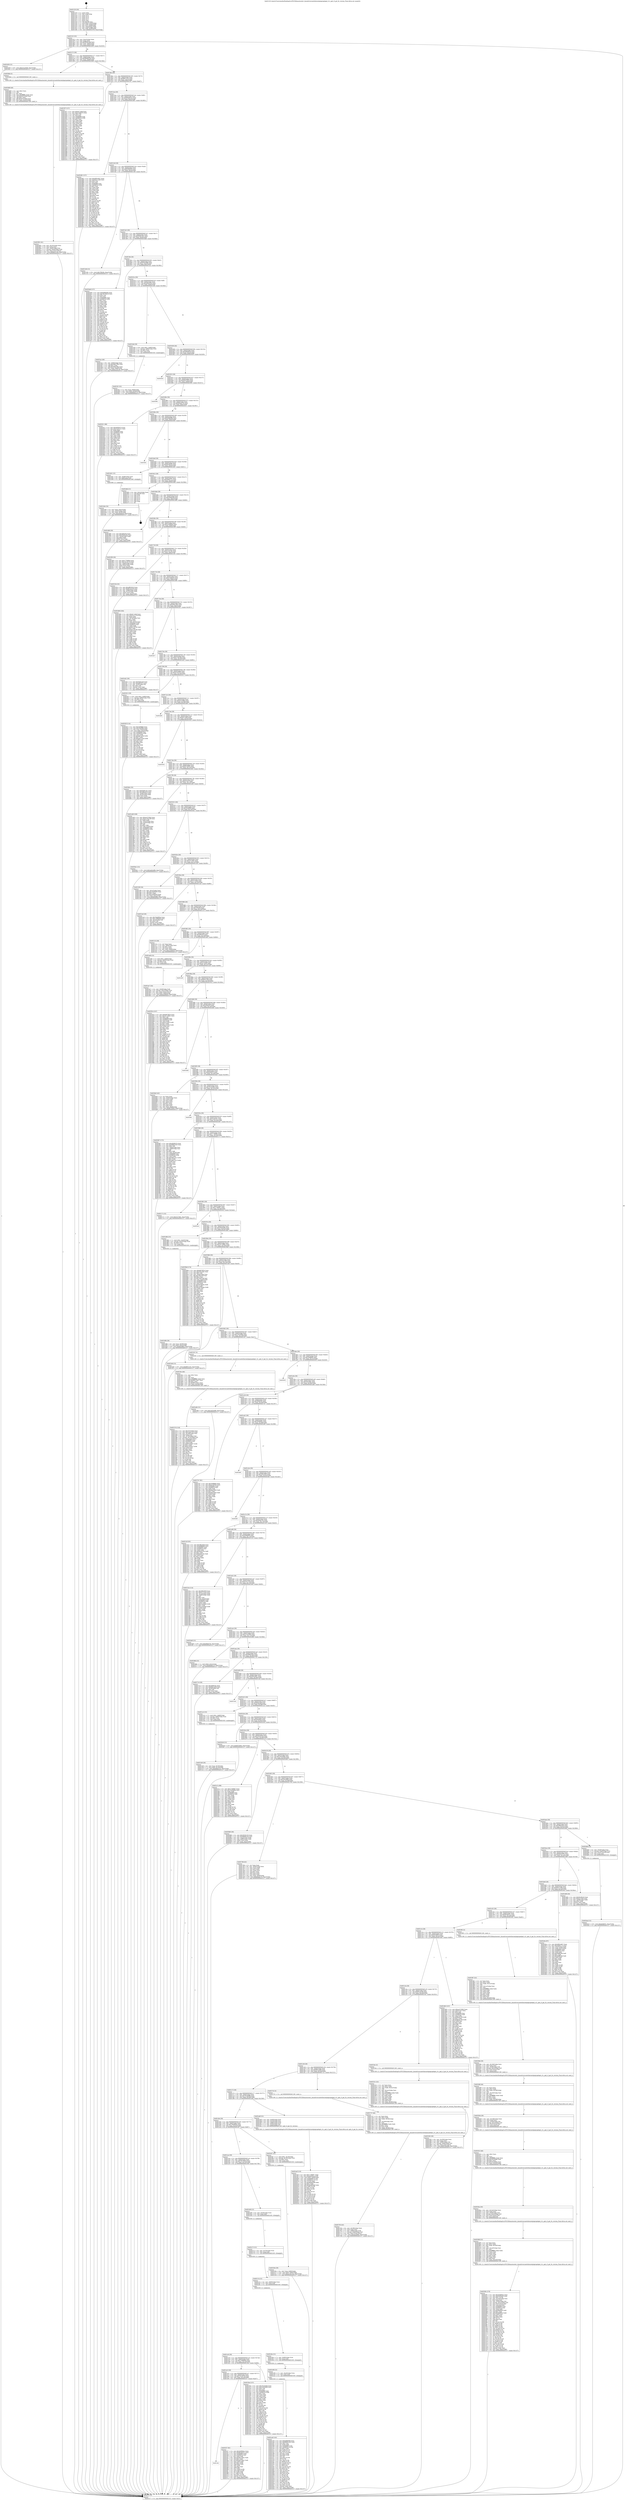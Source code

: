 digraph "0x401520" {
  label = "0x401520 (/mnt/c/Users/mathe/Desktop/tcc/POCII/binaries/extr_linuxdriversnetethernetqlogicqedqed_vf.c_qed_vf_get_fw_version_Final-ollvm.out::main(0))"
  labelloc = "t"
  node[shape=record]

  Entry [label="",width=0.3,height=0.3,shape=circle,fillcolor=black,style=filled]
  "0x401552" [label="{
     0x401552 [32]\l
     | [instrs]\l
     &nbsp;&nbsp;0x401552 \<+6\>: mov -0xac(%rbp),%eax\l
     &nbsp;&nbsp;0x401558 \<+2\>: mov %eax,%ecx\l
     &nbsp;&nbsp;0x40155a \<+6\>: sub $0x869d1c8d,%ecx\l
     &nbsp;&nbsp;0x401560 \<+6\>: mov %eax,-0xb0(%rbp)\l
     &nbsp;&nbsp;0x401566 \<+6\>: mov %ecx,-0xb4(%rbp)\l
     &nbsp;&nbsp;0x40156c \<+6\>: je 0000000000402d39 \<main+0x1819\>\l
  }"]
  "0x402d39" [label="{
     0x402d39 [15]\l
     | [instrs]\l
     &nbsp;&nbsp;0x402d39 \<+10\>: movl $0x47ec3048,-0xac(%rbp)\l
     &nbsp;&nbsp;0x402d43 \<+5\>: jmp 0000000000403157 \<main+0x1c37\>\l
  }"]
  "0x401572" [label="{
     0x401572 [28]\l
     | [instrs]\l
     &nbsp;&nbsp;0x401572 \<+5\>: jmp 0000000000401577 \<main+0x57\>\l
     &nbsp;&nbsp;0x401577 \<+6\>: mov -0xb0(%rbp),%eax\l
     &nbsp;&nbsp;0x40157d \<+5\>: sub $0x8868653d,%eax\l
     &nbsp;&nbsp;0x401582 \<+6\>: mov %eax,-0xb8(%rbp)\l
     &nbsp;&nbsp;0x401588 \<+6\>: je 00000000004028d4 \<main+0x13b4\>\l
  }"]
  Exit [label="",width=0.3,height=0.3,shape=circle,fillcolor=black,style=filled,peripheries=2]
  "0x4028d4" [label="{
     0x4028d4 [5]\l
     | [instrs]\l
     &nbsp;&nbsp;0x4028d4 \<+5\>: call 0000000000401160 \<next_i\>\l
     | [calls]\l
     &nbsp;&nbsp;0x401160 \{1\} (/mnt/c/Users/mathe/Desktop/tcc/POCII/binaries/extr_linuxdriversnetethernetqlogicqedqed_vf.c_qed_vf_get_fw_version_Final-ollvm.out::next_i)\l
  }"]
  "0x40158e" [label="{
     0x40158e [28]\l
     | [instrs]\l
     &nbsp;&nbsp;0x40158e \<+5\>: jmp 0000000000401593 \<main+0x73\>\l
     &nbsp;&nbsp;0x401593 \<+6\>: mov -0xb0(%rbp),%eax\l
     &nbsp;&nbsp;0x401599 \<+5\>: sub $0x89f7c535,%eax\l
     &nbsp;&nbsp;0x40159e \<+6\>: mov %eax,-0xbc(%rbp)\l
     &nbsp;&nbsp;0x4015a4 \<+6\>: je 00000000004023f7 \<main+0xed7\>\l
  }"]
  "0x402ca8" [label="{
     0x402ca8 [145]\l
     | [instrs]\l
     &nbsp;&nbsp;0x402ca8 \<+5\>: mov $0xb48bb0f4,%ecx\l
     &nbsp;&nbsp;0x402cad \<+5\>: mov $0x869d1c8d,%edx\l
     &nbsp;&nbsp;0x402cb2 \<+3\>: mov $0x1,%sil\l
     &nbsp;&nbsp;0x402cb5 \<+3\>: xor %r8d,%r8d\l
     &nbsp;&nbsp;0x402cb8 \<+8\>: mov 0x406068,%r9d\l
     &nbsp;&nbsp;0x402cc0 \<+8\>: mov 0x406054,%r10d\l
     &nbsp;&nbsp;0x402cc8 \<+4\>: sub $0x1,%r8d\l
     &nbsp;&nbsp;0x402ccc \<+3\>: mov %r9d,%r11d\l
     &nbsp;&nbsp;0x402ccf \<+3\>: add %r8d,%r11d\l
     &nbsp;&nbsp;0x402cd2 \<+4\>: imul %r11d,%r9d\l
     &nbsp;&nbsp;0x402cd6 \<+4\>: and $0x1,%r9d\l
     &nbsp;&nbsp;0x402cda \<+4\>: cmp $0x0,%r9d\l
     &nbsp;&nbsp;0x402cde \<+3\>: sete %bl\l
     &nbsp;&nbsp;0x402ce1 \<+4\>: cmp $0xa,%r10d\l
     &nbsp;&nbsp;0x402ce5 \<+4\>: setl %r14b\l
     &nbsp;&nbsp;0x402ce9 \<+3\>: mov %bl,%r15b\l
     &nbsp;&nbsp;0x402cec \<+4\>: xor $0xff,%r15b\l
     &nbsp;&nbsp;0x402cf0 \<+3\>: mov %r14b,%r12b\l
     &nbsp;&nbsp;0x402cf3 \<+4\>: xor $0xff,%r12b\l
     &nbsp;&nbsp;0x402cf7 \<+4\>: xor $0x0,%sil\l
     &nbsp;&nbsp;0x402cfb \<+3\>: mov %r15b,%r13b\l
     &nbsp;&nbsp;0x402cfe \<+4\>: and $0x0,%r13b\l
     &nbsp;&nbsp;0x402d02 \<+3\>: and %sil,%bl\l
     &nbsp;&nbsp;0x402d05 \<+3\>: mov %r12b,%al\l
     &nbsp;&nbsp;0x402d08 \<+2\>: and $0x0,%al\l
     &nbsp;&nbsp;0x402d0a \<+3\>: and %sil,%r14b\l
     &nbsp;&nbsp;0x402d0d \<+3\>: or %bl,%r13b\l
     &nbsp;&nbsp;0x402d10 \<+3\>: or %r14b,%al\l
     &nbsp;&nbsp;0x402d13 \<+3\>: xor %al,%r13b\l
     &nbsp;&nbsp;0x402d16 \<+3\>: or %r12b,%r15b\l
     &nbsp;&nbsp;0x402d19 \<+4\>: xor $0xff,%r15b\l
     &nbsp;&nbsp;0x402d1d \<+4\>: or $0x0,%sil\l
     &nbsp;&nbsp;0x402d21 \<+3\>: and %sil,%r15b\l
     &nbsp;&nbsp;0x402d24 \<+3\>: or %r15b,%r13b\l
     &nbsp;&nbsp;0x402d27 \<+4\>: test $0x1,%r13b\l
     &nbsp;&nbsp;0x402d2b \<+3\>: cmovne %edx,%ecx\l
     &nbsp;&nbsp;0x402d2e \<+6\>: mov %ecx,-0xac(%rbp)\l
     &nbsp;&nbsp;0x402d34 \<+5\>: jmp 0000000000403157 \<main+0x1c37\>\l
  }"]
  "0x4023f7" [label="{
     0x4023f7 [137]\l
     | [instrs]\l
     &nbsp;&nbsp;0x4023f7 \<+5\>: mov $0xeb71efaf,%eax\l
     &nbsp;&nbsp;0x4023fc \<+5\>: mov $0xcc5bb670,%ecx\l
     &nbsp;&nbsp;0x402401 \<+2\>: mov $0x1,%dl\l
     &nbsp;&nbsp;0x402403 \<+2\>: xor %esi,%esi\l
     &nbsp;&nbsp;0x402405 \<+7\>: mov 0x406068,%edi\l
     &nbsp;&nbsp;0x40240c \<+8\>: mov 0x406054,%r8d\l
     &nbsp;&nbsp;0x402414 \<+3\>: sub $0x1,%esi\l
     &nbsp;&nbsp;0x402417 \<+3\>: mov %edi,%r9d\l
     &nbsp;&nbsp;0x40241a \<+3\>: add %esi,%r9d\l
     &nbsp;&nbsp;0x40241d \<+4\>: imul %r9d,%edi\l
     &nbsp;&nbsp;0x402421 \<+3\>: and $0x1,%edi\l
     &nbsp;&nbsp;0x402424 \<+3\>: cmp $0x0,%edi\l
     &nbsp;&nbsp;0x402427 \<+4\>: sete %r10b\l
     &nbsp;&nbsp;0x40242b \<+4\>: cmp $0xa,%r8d\l
     &nbsp;&nbsp;0x40242f \<+4\>: setl %r11b\l
     &nbsp;&nbsp;0x402433 \<+3\>: mov %r10b,%bl\l
     &nbsp;&nbsp;0x402436 \<+3\>: xor $0xff,%bl\l
     &nbsp;&nbsp;0x402439 \<+3\>: mov %r11b,%r14b\l
     &nbsp;&nbsp;0x40243c \<+4\>: xor $0xff,%r14b\l
     &nbsp;&nbsp;0x402440 \<+3\>: xor $0x1,%dl\l
     &nbsp;&nbsp;0x402443 \<+3\>: mov %bl,%r15b\l
     &nbsp;&nbsp;0x402446 \<+4\>: and $0xff,%r15b\l
     &nbsp;&nbsp;0x40244a \<+3\>: and %dl,%r10b\l
     &nbsp;&nbsp;0x40244d \<+3\>: mov %r14b,%r12b\l
     &nbsp;&nbsp;0x402450 \<+4\>: and $0xff,%r12b\l
     &nbsp;&nbsp;0x402454 \<+3\>: and %dl,%r11b\l
     &nbsp;&nbsp;0x402457 \<+3\>: or %r10b,%r15b\l
     &nbsp;&nbsp;0x40245a \<+3\>: or %r11b,%r12b\l
     &nbsp;&nbsp;0x40245d \<+3\>: xor %r12b,%r15b\l
     &nbsp;&nbsp;0x402460 \<+3\>: or %r14b,%bl\l
     &nbsp;&nbsp;0x402463 \<+3\>: xor $0xff,%bl\l
     &nbsp;&nbsp;0x402466 \<+3\>: or $0x1,%dl\l
     &nbsp;&nbsp;0x402469 \<+2\>: and %dl,%bl\l
     &nbsp;&nbsp;0x40246b \<+3\>: or %bl,%r15b\l
     &nbsp;&nbsp;0x40246e \<+4\>: test $0x1,%r15b\l
     &nbsp;&nbsp;0x402472 \<+3\>: cmovne %ecx,%eax\l
     &nbsp;&nbsp;0x402475 \<+6\>: mov %eax,-0xac(%rbp)\l
     &nbsp;&nbsp;0x40247b \<+5\>: jmp 0000000000403157 \<main+0x1c37\>\l
  }"]
  "0x4015aa" [label="{
     0x4015aa [28]\l
     | [instrs]\l
     &nbsp;&nbsp;0x4015aa \<+5\>: jmp 00000000004015af \<main+0x8f\>\l
     &nbsp;&nbsp;0x4015af \<+6\>: mov -0xb0(%rbp),%eax\l
     &nbsp;&nbsp;0x4015b5 \<+5\>: sub $0x90eb6123,%eax\l
     &nbsp;&nbsp;0x4015ba \<+6\>: mov %eax,-0xc0(%rbp)\l
     &nbsp;&nbsp;0x4015c0 \<+6\>: je 0000000000402d81 \<main+0x1861\>\l
  }"]
  "0x402c99" [label="{
     0x402c99 [15]\l
     | [instrs]\l
     &nbsp;&nbsp;0x402c99 \<+7\>: mov -0xa0(%rbp),%rax\l
     &nbsp;&nbsp;0x402ca0 \<+3\>: mov %rax,%rdi\l
     &nbsp;&nbsp;0x402ca3 \<+5\>: call 0000000000401030 \<free@plt\>\l
     | [calls]\l
     &nbsp;&nbsp;0x401030 \{1\} (unknown)\l
  }"]
  "0x402d81" [label="{
     0x402d81 [137]\l
     | [instrs]\l
     &nbsp;&nbsp;0x402d81 \<+5\>: mov $0x4981e9d7,%eax\l
     &nbsp;&nbsp;0x402d86 \<+5\>: mov $0x64471e48,%ecx\l
     &nbsp;&nbsp;0x402d8b \<+2\>: mov $0x1,%dl\l
     &nbsp;&nbsp;0x402d8d \<+2\>: xor %esi,%esi\l
     &nbsp;&nbsp;0x402d8f \<+7\>: mov 0x406068,%edi\l
     &nbsp;&nbsp;0x402d96 \<+8\>: mov 0x406054,%r8d\l
     &nbsp;&nbsp;0x402d9e \<+3\>: sub $0x1,%esi\l
     &nbsp;&nbsp;0x402da1 \<+3\>: mov %edi,%r9d\l
     &nbsp;&nbsp;0x402da4 \<+3\>: add %esi,%r9d\l
     &nbsp;&nbsp;0x402da7 \<+4\>: imul %r9d,%edi\l
     &nbsp;&nbsp;0x402dab \<+3\>: and $0x1,%edi\l
     &nbsp;&nbsp;0x402dae \<+3\>: cmp $0x0,%edi\l
     &nbsp;&nbsp;0x402db1 \<+4\>: sete %r10b\l
     &nbsp;&nbsp;0x402db5 \<+4\>: cmp $0xa,%r8d\l
     &nbsp;&nbsp;0x402db9 \<+4\>: setl %r11b\l
     &nbsp;&nbsp;0x402dbd \<+3\>: mov %r10b,%bl\l
     &nbsp;&nbsp;0x402dc0 \<+3\>: xor $0xff,%bl\l
     &nbsp;&nbsp;0x402dc3 \<+3\>: mov %r11b,%r14b\l
     &nbsp;&nbsp;0x402dc6 \<+4\>: xor $0xff,%r14b\l
     &nbsp;&nbsp;0x402dca \<+3\>: xor $0x1,%dl\l
     &nbsp;&nbsp;0x402dcd \<+3\>: mov %bl,%r15b\l
     &nbsp;&nbsp;0x402dd0 \<+4\>: and $0xff,%r15b\l
     &nbsp;&nbsp;0x402dd4 \<+3\>: and %dl,%r10b\l
     &nbsp;&nbsp;0x402dd7 \<+3\>: mov %r14b,%r12b\l
     &nbsp;&nbsp;0x402dda \<+4\>: and $0xff,%r12b\l
     &nbsp;&nbsp;0x402dde \<+3\>: and %dl,%r11b\l
     &nbsp;&nbsp;0x402de1 \<+3\>: or %r10b,%r15b\l
     &nbsp;&nbsp;0x402de4 \<+3\>: or %r11b,%r12b\l
     &nbsp;&nbsp;0x402de7 \<+3\>: xor %r12b,%r15b\l
     &nbsp;&nbsp;0x402dea \<+3\>: or %r14b,%bl\l
     &nbsp;&nbsp;0x402ded \<+3\>: xor $0xff,%bl\l
     &nbsp;&nbsp;0x402df0 \<+3\>: or $0x1,%dl\l
     &nbsp;&nbsp;0x402df3 \<+2\>: and %dl,%bl\l
     &nbsp;&nbsp;0x402df5 \<+3\>: or %bl,%r15b\l
     &nbsp;&nbsp;0x402df8 \<+4\>: test $0x1,%r15b\l
     &nbsp;&nbsp;0x402dfc \<+3\>: cmovne %ecx,%eax\l
     &nbsp;&nbsp;0x402dff \<+6\>: mov %eax,-0xac(%rbp)\l
     &nbsp;&nbsp;0x402e05 \<+5\>: jmp 0000000000403157 \<main+0x1c37\>\l
  }"]
  "0x4015c6" [label="{
     0x4015c6 [28]\l
     | [instrs]\l
     &nbsp;&nbsp;0x4015c6 \<+5\>: jmp 00000000004015cb \<main+0xab\>\l
     &nbsp;&nbsp;0x4015cb \<+6\>: mov -0xb0(%rbp),%eax\l
     &nbsp;&nbsp;0x4015d1 \<+5\>: sub $0x91ff3d50,%eax\l
     &nbsp;&nbsp;0x4015d6 \<+6\>: mov %eax,-0xc4(%rbp)\l
     &nbsp;&nbsp;0x4015dc \<+6\>: je 0000000000402146 \<main+0xc26\>\l
  }"]
  "0x402c8a" [label="{
     0x402c8a [15]\l
     | [instrs]\l
     &nbsp;&nbsp;0x402c8a \<+7\>: mov -0x90(%rbp),%rax\l
     &nbsp;&nbsp;0x402c91 \<+3\>: mov %rax,%rdi\l
     &nbsp;&nbsp;0x402c94 \<+5\>: call 0000000000401030 \<free@plt\>\l
     | [calls]\l
     &nbsp;&nbsp;0x401030 \{1\} (unknown)\l
  }"]
  "0x402146" [label="{
     0x402146 [15]\l
     | [instrs]\l
     &nbsp;&nbsp;0x402146 \<+10\>: movl $0x7f3b5fe,-0xac(%rbp)\l
     &nbsp;&nbsp;0x402150 \<+5\>: jmp 0000000000403157 \<main+0x1c37\>\l
  }"]
  "0x4015e2" [label="{
     0x4015e2 [28]\l
     | [instrs]\l
     &nbsp;&nbsp;0x4015e2 \<+5\>: jmp 00000000004015e7 \<main+0xc7\>\l
     &nbsp;&nbsp;0x4015e7 \<+6\>: mov -0xb0(%rbp),%eax\l
     &nbsp;&nbsp;0x4015ed \<+5\>: sub $0x93991c01,%eax\l
     &nbsp;&nbsp;0x4015f2 \<+6\>: mov %eax,-0xc8(%rbp)\l
     &nbsp;&nbsp;0x4015f8 \<+6\>: je 0000000000402bdd \<main+0x16bd\>\l
  }"]
  "0x402c7e" [label="{
     0x402c7e [12]\l
     | [instrs]\l
     &nbsp;&nbsp;0x402c7e \<+4\>: mov -0x80(%rbp),%rax\l
     &nbsp;&nbsp;0x402c82 \<+3\>: mov %rax,%rdi\l
     &nbsp;&nbsp;0x402c85 \<+5\>: call 0000000000401030 \<free@plt\>\l
     | [calls]\l
     &nbsp;&nbsp;0x401030 \{1\} (unknown)\l
  }"]
  "0x402bdd" [label="{
     0x402bdd [137]\l
     | [instrs]\l
     &nbsp;&nbsp;0x402bdd \<+5\>: mov $0xb48bb0f4,%eax\l
     &nbsp;&nbsp;0x402be2 \<+5\>: mov $0x78276b18,%ecx\l
     &nbsp;&nbsp;0x402be7 \<+2\>: mov $0x1,%dl\l
     &nbsp;&nbsp;0x402be9 \<+2\>: xor %esi,%esi\l
     &nbsp;&nbsp;0x402beb \<+7\>: mov 0x406068,%edi\l
     &nbsp;&nbsp;0x402bf2 \<+8\>: mov 0x406054,%r8d\l
     &nbsp;&nbsp;0x402bfa \<+3\>: sub $0x1,%esi\l
     &nbsp;&nbsp;0x402bfd \<+3\>: mov %edi,%r9d\l
     &nbsp;&nbsp;0x402c00 \<+3\>: add %esi,%r9d\l
     &nbsp;&nbsp;0x402c03 \<+4\>: imul %r9d,%edi\l
     &nbsp;&nbsp;0x402c07 \<+3\>: and $0x1,%edi\l
     &nbsp;&nbsp;0x402c0a \<+3\>: cmp $0x0,%edi\l
     &nbsp;&nbsp;0x402c0d \<+4\>: sete %r10b\l
     &nbsp;&nbsp;0x402c11 \<+4\>: cmp $0xa,%r8d\l
     &nbsp;&nbsp;0x402c15 \<+4\>: setl %r11b\l
     &nbsp;&nbsp;0x402c19 \<+3\>: mov %r10b,%bl\l
     &nbsp;&nbsp;0x402c1c \<+3\>: xor $0xff,%bl\l
     &nbsp;&nbsp;0x402c1f \<+3\>: mov %r11b,%r14b\l
     &nbsp;&nbsp;0x402c22 \<+4\>: xor $0xff,%r14b\l
     &nbsp;&nbsp;0x402c26 \<+3\>: xor $0x1,%dl\l
     &nbsp;&nbsp;0x402c29 \<+3\>: mov %bl,%r15b\l
     &nbsp;&nbsp;0x402c2c \<+4\>: and $0xff,%r15b\l
     &nbsp;&nbsp;0x402c30 \<+3\>: and %dl,%r10b\l
     &nbsp;&nbsp;0x402c33 \<+3\>: mov %r14b,%r12b\l
     &nbsp;&nbsp;0x402c36 \<+4\>: and $0xff,%r12b\l
     &nbsp;&nbsp;0x402c3a \<+3\>: and %dl,%r11b\l
     &nbsp;&nbsp;0x402c3d \<+3\>: or %r10b,%r15b\l
     &nbsp;&nbsp;0x402c40 \<+3\>: or %r11b,%r12b\l
     &nbsp;&nbsp;0x402c43 \<+3\>: xor %r12b,%r15b\l
     &nbsp;&nbsp;0x402c46 \<+3\>: or %r14b,%bl\l
     &nbsp;&nbsp;0x402c49 \<+3\>: xor $0xff,%bl\l
     &nbsp;&nbsp;0x402c4c \<+3\>: or $0x1,%dl\l
     &nbsp;&nbsp;0x402c4f \<+2\>: and %dl,%bl\l
     &nbsp;&nbsp;0x402c51 \<+3\>: or %bl,%r15b\l
     &nbsp;&nbsp;0x402c54 \<+4\>: test $0x1,%r15b\l
     &nbsp;&nbsp;0x402c58 \<+3\>: cmovne %ecx,%eax\l
     &nbsp;&nbsp;0x402c5b \<+6\>: mov %eax,-0xac(%rbp)\l
     &nbsp;&nbsp;0x402c61 \<+5\>: jmp 0000000000403157 \<main+0x1c37\>\l
  }"]
  "0x4015fe" [label="{
     0x4015fe [28]\l
     | [instrs]\l
     &nbsp;&nbsp;0x4015fe \<+5\>: jmp 0000000000401603 \<main+0xe3\>\l
     &nbsp;&nbsp;0x401603 \<+6\>: mov -0xb0(%rbp),%eax\l
     &nbsp;&nbsp;0x401609 \<+5\>: sub $0x9782e488,%eax\l
     &nbsp;&nbsp;0x40160e \<+6\>: mov %eax,-0xcc(%rbp)\l
     &nbsp;&nbsp;0x401614 \<+6\>: je 00000000004025ac \<main+0x108c\>\l
  }"]
  "0x402c72" [label="{
     0x402c72 [12]\l
     | [instrs]\l
     &nbsp;&nbsp;0x402c72 \<+4\>: mov -0x70(%rbp),%rax\l
     &nbsp;&nbsp;0x402c76 \<+3\>: mov %rax,%rdi\l
     &nbsp;&nbsp;0x402c79 \<+5\>: call 0000000000401030 \<free@plt\>\l
     | [calls]\l
     &nbsp;&nbsp;0x401030 \{1\} (unknown)\l
  }"]
  "0x4025ac" [label="{
     0x4025ac [40]\l
     | [instrs]\l
     &nbsp;&nbsp;0x4025ac \<+6\>: mov -0x84(%rbp),%eax\l
     &nbsp;&nbsp;0x4025b2 \<+5\>: sub $0xc8b4708a,%eax\l
     &nbsp;&nbsp;0x4025b7 \<+3\>: add $0x1,%eax\l
     &nbsp;&nbsp;0x4025ba \<+5\>: add $0xc8b4708a,%eax\l
     &nbsp;&nbsp;0x4025bf \<+6\>: mov %eax,-0x84(%rbp)\l
     &nbsp;&nbsp;0x4025c5 \<+10\>: movl $0xca7d57ee,-0xac(%rbp)\l
     &nbsp;&nbsp;0x4025cf \<+5\>: jmp 0000000000403157 \<main+0x1c37\>\l
  }"]
  "0x40161a" [label="{
     0x40161a [28]\l
     | [instrs]\l
     &nbsp;&nbsp;0x40161a \<+5\>: jmp 000000000040161f \<main+0xff\>\l
     &nbsp;&nbsp;0x40161f \<+6\>: mov -0xb0(%rbp),%eax\l
     &nbsp;&nbsp;0x401625 \<+5\>: sub $0xa9fb5816,%eax\l
     &nbsp;&nbsp;0x40162a \<+6\>: mov %eax,-0xd0(%rbp)\l
     &nbsp;&nbsp;0x401630 \<+6\>: je 00000000004025d4 \<main+0x10b4\>\l
  }"]
  "0x402ba4" [label="{
     0x402ba4 [15]\l
     | [instrs]\l
     &nbsp;&nbsp;0x402ba4 \<+10\>: movl $0xdc6d032,-0xac(%rbp)\l
     &nbsp;&nbsp;0x402bae \<+5\>: jmp 0000000000403157 \<main+0x1c37\>\l
  }"]
  "0x4025d4" [label="{
     0x4025d4 [29]\l
     | [instrs]\l
     &nbsp;&nbsp;0x4025d4 \<+10\>: movl $0x1,-0x88(%rbp)\l
     &nbsp;&nbsp;0x4025de \<+7\>: movslq -0x88(%rbp),%rax\l
     &nbsp;&nbsp;0x4025e5 \<+4\>: shl $0x2,%rax\l
     &nbsp;&nbsp;0x4025e9 \<+3\>: mov %rax,%rdi\l
     &nbsp;&nbsp;0x4025ec \<+5\>: call 0000000000401050 \<malloc@plt\>\l
     | [calls]\l
     &nbsp;&nbsp;0x401050 \{1\} (unknown)\l
  }"]
  "0x401636" [label="{
     0x401636 [28]\l
     | [instrs]\l
     &nbsp;&nbsp;0x401636 \<+5\>: jmp 000000000040163b \<main+0x11b\>\l
     &nbsp;&nbsp;0x40163b \<+6\>: mov -0xb0(%rbp),%eax\l
     &nbsp;&nbsp;0x401641 \<+5\>: sub $0xaf400b7b,%eax\l
     &nbsp;&nbsp;0x401646 \<+6\>: mov %eax,-0xd4(%rbp)\l
     &nbsp;&nbsp;0x40164c \<+6\>: je 0000000000403050 \<main+0x1b30\>\l
  }"]
  "0x402aef" [label="{
     0x402aef [110]\l
     | [instrs]\l
     &nbsp;&nbsp;0x402aef \<+5\>: mov $0x27a666f7,%eax\l
     &nbsp;&nbsp;0x402af4 \<+6\>: mov $0x4adcf0aa,%r9d\l
     &nbsp;&nbsp;0x402afa \<+10\>: movl $0x0,-0xa8(%rbp)\l
     &nbsp;&nbsp;0x402b04 \<+8\>: mov 0x406068,%r10d\l
     &nbsp;&nbsp;0x402b0c \<+8\>: mov 0x406054,%r11d\l
     &nbsp;&nbsp;0x402b14 \<+3\>: mov %r10d,%ebx\l
     &nbsp;&nbsp;0x402b17 \<+6\>: sub $0xdbedb3d6,%ebx\l
     &nbsp;&nbsp;0x402b1d \<+3\>: sub $0x1,%ebx\l
     &nbsp;&nbsp;0x402b20 \<+6\>: add $0xdbedb3d6,%ebx\l
     &nbsp;&nbsp;0x402b26 \<+4\>: imul %ebx,%r10d\l
     &nbsp;&nbsp;0x402b2a \<+4\>: and $0x1,%r10d\l
     &nbsp;&nbsp;0x402b2e \<+4\>: cmp $0x0,%r10d\l
     &nbsp;&nbsp;0x402b32 \<+4\>: sete %r14b\l
     &nbsp;&nbsp;0x402b36 \<+4\>: cmp $0xa,%r11d\l
     &nbsp;&nbsp;0x402b3a \<+4\>: setl %r15b\l
     &nbsp;&nbsp;0x402b3e \<+3\>: mov %r14b,%r12b\l
     &nbsp;&nbsp;0x402b41 \<+3\>: and %r15b,%r12b\l
     &nbsp;&nbsp;0x402b44 \<+3\>: xor %r15b,%r14b\l
     &nbsp;&nbsp;0x402b47 \<+3\>: or %r14b,%r12b\l
     &nbsp;&nbsp;0x402b4a \<+4\>: test $0x1,%r12b\l
     &nbsp;&nbsp;0x402b4e \<+4\>: cmovne %r9d,%eax\l
     &nbsp;&nbsp;0x402b52 \<+6\>: mov %eax,-0xac(%rbp)\l
     &nbsp;&nbsp;0x402b58 \<+5\>: jmp 0000000000403157 \<main+0x1c37\>\l
  }"]
  "0x403050" [label="{
     0x403050\l
  }", style=dashed]
  "0x401652" [label="{
     0x401652 [28]\l
     | [instrs]\l
     &nbsp;&nbsp;0x401652 \<+5\>: jmp 0000000000401657 \<main+0x137\>\l
     &nbsp;&nbsp;0x401657 \<+6\>: mov -0xb0(%rbp),%eax\l
     &nbsp;&nbsp;0x40165d \<+5\>: sub $0xb0679f24,%eax\l
     &nbsp;&nbsp;0x401662 \<+6\>: mov %eax,-0xd8(%rbp)\l
     &nbsp;&nbsp;0x401668 \<+6\>: je 000000000040309c \<main+0x1b7c\>\l
  }"]
  "0x402901" [label="{
     0x402901 [41]\l
     | [instrs]\l
     &nbsp;&nbsp;0x402901 \<+6\>: mov -0x1fc(%rbp),%ecx\l
     &nbsp;&nbsp;0x402907 \<+3\>: imul %eax,%ecx\l
     &nbsp;&nbsp;0x40290a \<+7\>: mov -0xa0(%rbp),%rsi\l
     &nbsp;&nbsp;0x402911 \<+7\>: movslq -0xa4(%rbp),%rdi\l
     &nbsp;&nbsp;0x402918 \<+3\>: mov %ecx,(%rsi,%rdi,4)\l
     &nbsp;&nbsp;0x40291b \<+10\>: movl $0xbb311d4,-0xac(%rbp)\l
     &nbsp;&nbsp;0x402925 \<+5\>: jmp 0000000000403157 \<main+0x1c37\>\l
  }"]
  "0x40309c" [label="{
     0x40309c\l
  }", style=dashed]
  "0x40166e" [label="{
     0x40166e [28]\l
     | [instrs]\l
     &nbsp;&nbsp;0x40166e \<+5\>: jmp 0000000000401673 \<main+0x153\>\l
     &nbsp;&nbsp;0x401673 \<+6\>: mov -0xb0(%rbp),%eax\l
     &nbsp;&nbsp;0x401679 \<+5\>: sub $0xb0da427b,%eax\l
     &nbsp;&nbsp;0x40167e \<+6\>: mov %eax,-0xdc(%rbp)\l
     &nbsp;&nbsp;0x401684 \<+6\>: je 0000000000402611 \<main+0x10f1\>\l
  }"]
  "0x4028d9" [label="{
     0x4028d9 [40]\l
     | [instrs]\l
     &nbsp;&nbsp;0x4028d9 \<+5\>: mov $0x2,%ecx\l
     &nbsp;&nbsp;0x4028de \<+1\>: cltd\l
     &nbsp;&nbsp;0x4028df \<+2\>: idiv %ecx\l
     &nbsp;&nbsp;0x4028e1 \<+6\>: imul $0xfffffffe,%edx,%ecx\l
     &nbsp;&nbsp;0x4028e7 \<+6\>: sub $0x3e7e240d,%ecx\l
     &nbsp;&nbsp;0x4028ed \<+3\>: add $0x1,%ecx\l
     &nbsp;&nbsp;0x4028f0 \<+6\>: add $0x3e7e240d,%ecx\l
     &nbsp;&nbsp;0x4028f6 \<+6\>: mov %ecx,-0x1fc(%rbp)\l
     &nbsp;&nbsp;0x4028fc \<+5\>: call 0000000000401160 \<next_i\>\l
     | [calls]\l
     &nbsp;&nbsp;0x401160 \{1\} (/mnt/c/Users/mathe/Desktop/tcc/POCII/binaries/extr_linuxdriversnetethernetqlogicqedqed_vf.c_qed_vf_get_fw_version_Final-ollvm.out::next_i)\l
  }"]
  "0x402611" [label="{
     0x402611 [86]\l
     | [instrs]\l
     &nbsp;&nbsp;0x402611 \<+5\>: mov $0xaf400b7b,%eax\l
     &nbsp;&nbsp;0x402616 \<+5\>: mov $0x23a955c1,%ecx\l
     &nbsp;&nbsp;0x40261b \<+2\>: xor %edx,%edx\l
     &nbsp;&nbsp;0x40261d \<+7\>: mov 0x406068,%esi\l
     &nbsp;&nbsp;0x402624 \<+7\>: mov 0x406054,%edi\l
     &nbsp;&nbsp;0x40262b \<+3\>: sub $0x1,%edx\l
     &nbsp;&nbsp;0x40262e \<+3\>: mov %esi,%r8d\l
     &nbsp;&nbsp;0x402631 \<+3\>: add %edx,%r8d\l
     &nbsp;&nbsp;0x402634 \<+4\>: imul %r8d,%esi\l
     &nbsp;&nbsp;0x402638 \<+3\>: and $0x1,%esi\l
     &nbsp;&nbsp;0x40263b \<+3\>: cmp $0x0,%esi\l
     &nbsp;&nbsp;0x40263e \<+4\>: sete %r9b\l
     &nbsp;&nbsp;0x402642 \<+3\>: cmp $0xa,%edi\l
     &nbsp;&nbsp;0x402645 \<+4\>: setl %r10b\l
     &nbsp;&nbsp;0x402649 \<+3\>: mov %r9b,%r11b\l
     &nbsp;&nbsp;0x40264c \<+3\>: and %r10b,%r11b\l
     &nbsp;&nbsp;0x40264f \<+3\>: xor %r10b,%r9b\l
     &nbsp;&nbsp;0x402652 \<+3\>: or %r9b,%r11b\l
     &nbsp;&nbsp;0x402655 \<+4\>: test $0x1,%r11b\l
     &nbsp;&nbsp;0x402659 \<+3\>: cmovne %ecx,%eax\l
     &nbsp;&nbsp;0x40265c \<+6\>: mov %eax,-0xac(%rbp)\l
     &nbsp;&nbsp;0x402662 \<+5\>: jmp 0000000000403157 \<main+0x1c37\>\l
  }"]
  "0x40168a" [label="{
     0x40168a [28]\l
     | [instrs]\l
     &nbsp;&nbsp;0x40168a \<+5\>: jmp 000000000040168f \<main+0x16f\>\l
     &nbsp;&nbsp;0x40168f \<+6\>: mov -0xb0(%rbp),%eax\l
     &nbsp;&nbsp;0x401695 \<+5\>: sub $0xb48bb0f4,%eax\l
     &nbsp;&nbsp;0x40169a \<+6\>: mov %eax,-0xe0(%rbp)\l
     &nbsp;&nbsp;0x4016a0 \<+6\>: je 00000000004030fc \<main+0x1bdc\>\l
  }"]
  "0x40282f" [label="{
     0x40282f [114]\l
     | [instrs]\l
     &nbsp;&nbsp;0x40282f \<+5\>: mov $0x34effe6b,%ecx\l
     &nbsp;&nbsp;0x402834 \<+5\>: mov $0x34a99fb,%edx\l
     &nbsp;&nbsp;0x402839 \<+7\>: mov %rax,-0xa0(%rbp)\l
     &nbsp;&nbsp;0x402840 \<+10\>: movl $0x0,-0xa4(%rbp)\l
     &nbsp;&nbsp;0x40284a \<+7\>: mov 0x406068,%esi\l
     &nbsp;&nbsp;0x402851 \<+8\>: mov 0x406054,%r8d\l
     &nbsp;&nbsp;0x402859 \<+3\>: mov %esi,%r9d\l
     &nbsp;&nbsp;0x40285c \<+7\>: sub $0xaeb7c034,%r9d\l
     &nbsp;&nbsp;0x402863 \<+4\>: sub $0x1,%r9d\l
     &nbsp;&nbsp;0x402867 \<+7\>: add $0xaeb7c034,%r9d\l
     &nbsp;&nbsp;0x40286e \<+4\>: imul %r9d,%esi\l
     &nbsp;&nbsp;0x402872 \<+3\>: and $0x1,%esi\l
     &nbsp;&nbsp;0x402875 \<+3\>: cmp $0x0,%esi\l
     &nbsp;&nbsp;0x402878 \<+4\>: sete %r10b\l
     &nbsp;&nbsp;0x40287c \<+4\>: cmp $0xa,%r8d\l
     &nbsp;&nbsp;0x402880 \<+4\>: setl %r11b\l
     &nbsp;&nbsp;0x402884 \<+3\>: mov %r10b,%bl\l
     &nbsp;&nbsp;0x402887 \<+3\>: and %r11b,%bl\l
     &nbsp;&nbsp;0x40288a \<+3\>: xor %r11b,%r10b\l
     &nbsp;&nbsp;0x40288d \<+3\>: or %r10b,%bl\l
     &nbsp;&nbsp;0x402890 \<+3\>: test $0x1,%bl\l
     &nbsp;&nbsp;0x402893 \<+3\>: cmovne %edx,%ecx\l
     &nbsp;&nbsp;0x402896 \<+6\>: mov %ecx,-0xac(%rbp)\l
     &nbsp;&nbsp;0x40289c \<+5\>: jmp 0000000000403157 \<main+0x1c37\>\l
  }"]
  "0x4030fc" [label="{
     0x4030fc\l
  }", style=dashed]
  "0x4016a6" [label="{
     0x4016a6 [28]\l
     | [instrs]\l
     &nbsp;&nbsp;0x4016a6 \<+5\>: jmp 00000000004016ab \<main+0x18b\>\l
     &nbsp;&nbsp;0x4016ab \<+6\>: mov -0xb0(%rbp),%eax\l
     &nbsp;&nbsp;0x4016b1 \<+5\>: sub $0xbfa39e50,%eax\l
     &nbsp;&nbsp;0x4016b6 \<+6\>: mov %eax,-0xe4(%rbp)\l
     &nbsp;&nbsp;0x4016bc \<+6\>: je 0000000000401d41 \<main+0x821\>\l
  }"]
  "0x402763" [label="{
     0x402763 [42]\l
     | [instrs]\l
     &nbsp;&nbsp;0x402763 \<+6\>: mov -0x1f8(%rbp),%ecx\l
     &nbsp;&nbsp;0x402769 \<+3\>: imul %eax,%ecx\l
     &nbsp;&nbsp;0x40276c \<+7\>: mov -0x90(%rbp),%rdi\l
     &nbsp;&nbsp;0x402773 \<+7\>: movslq -0x94(%rbp),%r8\l
     &nbsp;&nbsp;0x40277a \<+4\>: mov %ecx,(%rdi,%r8,4)\l
     &nbsp;&nbsp;0x40277e \<+10\>: movl $0x5bccf906,-0xac(%rbp)\l
     &nbsp;&nbsp;0x402788 \<+5\>: jmp 0000000000403157 \<main+0x1c37\>\l
  }"]
  "0x401d41" [label="{
     0x401d41 [13]\l
     | [instrs]\l
     &nbsp;&nbsp;0x401d41 \<+4\>: mov -0x48(%rbp),%rax\l
     &nbsp;&nbsp;0x401d45 \<+4\>: mov 0x8(%rax),%rdi\l
     &nbsp;&nbsp;0x401d49 \<+5\>: call 0000000000401060 \<atoi@plt\>\l
     | [calls]\l
     &nbsp;&nbsp;0x401060 \{1\} (unknown)\l
  }"]
  "0x4016c2" [label="{
     0x4016c2 [28]\l
     | [instrs]\l
     &nbsp;&nbsp;0x4016c2 \<+5\>: jmp 00000000004016c7 \<main+0x1a7\>\l
     &nbsp;&nbsp;0x4016c7 \<+6\>: mov -0xb0(%rbp),%eax\l
     &nbsp;&nbsp;0x4016cd \<+5\>: sub $0xc6d9217a,%eax\l
     &nbsp;&nbsp;0x4016d2 \<+6\>: mov %eax,-0xe8(%rbp)\l
     &nbsp;&nbsp;0x4016d8 \<+6\>: je 0000000000402e6b \<main+0x194b\>\l
  }"]
  "0x402737" [label="{
     0x402737 [44]\l
     | [instrs]\l
     &nbsp;&nbsp;0x402737 \<+2\>: xor %ecx,%ecx\l
     &nbsp;&nbsp;0x402739 \<+5\>: mov $0x2,%edx\l
     &nbsp;&nbsp;0x40273e \<+6\>: mov %edx,-0x1f4(%rbp)\l
     &nbsp;&nbsp;0x402744 \<+1\>: cltd\l
     &nbsp;&nbsp;0x402745 \<+6\>: mov -0x1f4(%rbp),%esi\l
     &nbsp;&nbsp;0x40274b \<+2\>: idiv %esi\l
     &nbsp;&nbsp;0x40274d \<+6\>: imul $0xfffffffe,%edx,%edx\l
     &nbsp;&nbsp;0x402753 \<+3\>: sub $0x1,%ecx\l
     &nbsp;&nbsp;0x402756 \<+2\>: sub %ecx,%edx\l
     &nbsp;&nbsp;0x402758 \<+6\>: mov %edx,-0x1f8(%rbp)\l
     &nbsp;&nbsp;0x40275e \<+5\>: call 0000000000401160 \<next_i\>\l
     | [calls]\l
     &nbsp;&nbsp;0x401160 \{1\} (/mnt/c/Users/mathe/Desktop/tcc/POCII/binaries/extr_linuxdriversnetethernetqlogicqedqed_vf.c_qed_vf_get_fw_version_Final-ollvm.out::next_i)\l
  }"]
  "0x402e6b" [label="{
     0x402e6b [21]\l
     | [instrs]\l
     &nbsp;&nbsp;0x402e6b \<+3\>: mov -0x2c(%rbp),%eax\l
     &nbsp;&nbsp;0x402e6e \<+7\>: add $0x1f8,%rsp\l
     &nbsp;&nbsp;0x402e75 \<+1\>: pop %rbx\l
     &nbsp;&nbsp;0x402e76 \<+2\>: pop %r12\l
     &nbsp;&nbsp;0x402e78 \<+2\>: pop %r13\l
     &nbsp;&nbsp;0x402e7a \<+2\>: pop %r14\l
     &nbsp;&nbsp;0x402e7c \<+2\>: pop %r15\l
     &nbsp;&nbsp;0x402e7e \<+1\>: pop %rbp\l
     &nbsp;&nbsp;0x402e7f \<+1\>: ret\l
  }"]
  "0x4016de" [label="{
     0x4016de [28]\l
     | [instrs]\l
     &nbsp;&nbsp;0x4016de \<+5\>: jmp 00000000004016e3 \<main+0x1c3\>\l
     &nbsp;&nbsp;0x4016e3 \<+6\>: mov -0xb0(%rbp),%eax\l
     &nbsp;&nbsp;0x4016e9 \<+5\>: sub $0xc944dcdf,%eax\l
     &nbsp;&nbsp;0x4016ee \<+6\>: mov %eax,-0xec(%rbp)\l
     &nbsp;&nbsp;0x4016f4 \<+6\>: je 0000000000401d66 \<main+0x846\>\l
  }"]
  "0x4025f1" [label="{
     0x4025f1 [32]\l
     | [instrs]\l
     &nbsp;&nbsp;0x4025f1 \<+7\>: mov %rax,-0x90(%rbp)\l
     &nbsp;&nbsp;0x4025f8 \<+10\>: movl $0x0,-0x94(%rbp)\l
     &nbsp;&nbsp;0x402602 \<+10\>: movl $0xb0da427b,-0xac(%rbp)\l
     &nbsp;&nbsp;0x40260c \<+5\>: jmp 0000000000403157 \<main+0x1c37\>\l
  }"]
  "0x401d66" [label="{
     0x401d66 [30]\l
     | [instrs]\l
     &nbsp;&nbsp;0x401d66 \<+5\>: mov $0xcd6e450,%eax\l
     &nbsp;&nbsp;0x401d6b \<+5\>: mov $0x293d5a94,%ecx\l
     &nbsp;&nbsp;0x401d70 \<+3\>: mov -0x34(%rbp),%edx\l
     &nbsp;&nbsp;0x401d73 \<+3\>: cmp $0x0,%edx\l
     &nbsp;&nbsp;0x401d76 \<+3\>: cmove %ecx,%eax\l
     &nbsp;&nbsp;0x401d79 \<+6\>: mov %eax,-0xac(%rbp)\l
     &nbsp;&nbsp;0x401d7f \<+5\>: jmp 0000000000403157 \<main+0x1c37\>\l
  }"]
  "0x4016fa" [label="{
     0x4016fa [28]\l
     | [instrs]\l
     &nbsp;&nbsp;0x4016fa \<+5\>: jmp 00000000004016ff \<main+0x1df\>\l
     &nbsp;&nbsp;0x4016ff \<+6\>: mov -0xb0(%rbp),%eax\l
     &nbsp;&nbsp;0x401705 \<+5\>: sub $0xca2b9d59,%eax\l
     &nbsp;&nbsp;0x40170a \<+6\>: mov %eax,-0xf0(%rbp)\l
     &nbsp;&nbsp;0x401710 \<+6\>: je 0000000000401f09 \<main+0x9e9\>\l
  }"]
  "0x402585" [label="{
     0x402585 [39]\l
     | [instrs]\l
     &nbsp;&nbsp;0x402585 \<+6\>: mov -0x1f0(%rbp),%ecx\l
     &nbsp;&nbsp;0x40258b \<+3\>: imul %eax,%ecx\l
     &nbsp;&nbsp;0x40258e \<+4\>: mov -0x80(%rbp),%r8\l
     &nbsp;&nbsp;0x402592 \<+7\>: movslq -0x84(%rbp),%r9\l
     &nbsp;&nbsp;0x402599 \<+4\>: mov %ecx,(%r8,%r9,4)\l
     &nbsp;&nbsp;0x40259d \<+10\>: movl $0x9782e488,-0xac(%rbp)\l
     &nbsp;&nbsp;0x4025a7 \<+5\>: jmp 0000000000403157 \<main+0x1c37\>\l
  }"]
  "0x401f09" [label="{
     0x401f09 [30]\l
     | [instrs]\l
     &nbsp;&nbsp;0x401f09 \<+5\>: mov $0x27790f0d,%eax\l
     &nbsp;&nbsp;0x401f0e \<+5\>: mov $0x7d13d7c0,%ecx\l
     &nbsp;&nbsp;0x401f13 \<+3\>: mov -0x64(%rbp),%edx\l
     &nbsp;&nbsp;0x401f16 \<+3\>: cmp -0x60(%rbp),%edx\l
     &nbsp;&nbsp;0x401f19 \<+3\>: cmovl %ecx,%eax\l
     &nbsp;&nbsp;0x401f1c \<+6\>: mov %eax,-0xac(%rbp)\l
     &nbsp;&nbsp;0x401f22 \<+5\>: jmp 0000000000403157 \<main+0x1c37\>\l
  }"]
  "0x401716" [label="{
     0x401716 [28]\l
     | [instrs]\l
     &nbsp;&nbsp;0x401716 \<+5\>: jmp 000000000040171b \<main+0x1fb\>\l
     &nbsp;&nbsp;0x40171b \<+6\>: mov -0xb0(%rbp),%eax\l
     &nbsp;&nbsp;0x401721 \<+5\>: sub $0xca7d57ee,%eax\l
     &nbsp;&nbsp;0x401726 \<+6\>: mov %eax,-0xf4(%rbp)\l
     &nbsp;&nbsp;0x40172c \<+6\>: je 000000000040252b \<main+0x100b\>\l
  }"]
  "0x402551" [label="{
     0x402551 [52]\l
     | [instrs]\l
     &nbsp;&nbsp;0x402551 \<+2\>: xor %ecx,%ecx\l
     &nbsp;&nbsp;0x402553 \<+5\>: mov $0x2,%edx\l
     &nbsp;&nbsp;0x402558 \<+6\>: mov %edx,-0x1ec(%rbp)\l
     &nbsp;&nbsp;0x40255e \<+1\>: cltd\l
     &nbsp;&nbsp;0x40255f \<+6\>: mov -0x1ec(%rbp),%esi\l
     &nbsp;&nbsp;0x402565 \<+2\>: idiv %esi\l
     &nbsp;&nbsp;0x402567 \<+6\>: imul $0xfffffffe,%edx,%edx\l
     &nbsp;&nbsp;0x40256d \<+2\>: mov %ecx,%edi\l
     &nbsp;&nbsp;0x40256f \<+2\>: sub %edx,%edi\l
     &nbsp;&nbsp;0x402571 \<+2\>: mov %ecx,%edx\l
     &nbsp;&nbsp;0x402573 \<+3\>: sub $0x1,%edx\l
     &nbsp;&nbsp;0x402576 \<+2\>: add %edx,%edi\l
     &nbsp;&nbsp;0x402578 \<+2\>: sub %edi,%ecx\l
     &nbsp;&nbsp;0x40257a \<+6\>: mov %ecx,-0x1f0(%rbp)\l
     &nbsp;&nbsp;0x402580 \<+5\>: call 0000000000401160 \<next_i\>\l
     | [calls]\l
     &nbsp;&nbsp;0x401160 \{1\} (/mnt/c/Users/mathe/Desktop/tcc/POCII/binaries/extr_linuxdriversnetethernetqlogicqedqed_vf.c_qed_vf_get_fw_version_Final-ollvm.out::next_i)\l
  }"]
  "0x40252b" [label="{
     0x40252b [33]\l
     | [instrs]\l
     &nbsp;&nbsp;0x40252b \<+5\>: mov $0xa9fb5816,%eax\l
     &nbsp;&nbsp;0x402530 \<+5\>: mov $0x6f1ae538,%ecx\l
     &nbsp;&nbsp;0x402535 \<+6\>: mov -0x84(%rbp),%edx\l
     &nbsp;&nbsp;0x40253b \<+3\>: cmp -0x78(%rbp),%edx\l
     &nbsp;&nbsp;0x40253e \<+3\>: cmovl %ecx,%eax\l
     &nbsp;&nbsp;0x402541 \<+6\>: mov %eax,-0xac(%rbp)\l
     &nbsp;&nbsp;0x402547 \<+5\>: jmp 0000000000403157 \<main+0x1c37\>\l
  }"]
  "0x401732" [label="{
     0x401732 [28]\l
     | [instrs]\l
     &nbsp;&nbsp;0x401732 \<+5\>: jmp 0000000000401737 \<main+0x217\>\l
     &nbsp;&nbsp;0x401737 \<+6\>: mov -0xb0(%rbp),%eax\l
     &nbsp;&nbsp;0x40173d \<+5\>: sub $0xcc5bb670,%eax\l
     &nbsp;&nbsp;0x401742 \<+6\>: mov %eax,-0xf8(%rbp)\l
     &nbsp;&nbsp;0x401748 \<+6\>: je 0000000000402480 \<main+0xf60\>\l
  }"]
  "0x40250e" [label="{
     0x40250e [29]\l
     | [instrs]\l
     &nbsp;&nbsp;0x40250e \<+4\>: mov %rax,-0x80(%rbp)\l
     &nbsp;&nbsp;0x402512 \<+10\>: movl $0x0,-0x84(%rbp)\l
     &nbsp;&nbsp;0x40251c \<+10\>: movl $0xca7d57ee,-0xac(%rbp)\l
     &nbsp;&nbsp;0x402526 \<+5\>: jmp 0000000000403157 \<main+0x1c37\>\l
  }"]
  "0x402480" [label="{
     0x402480 [104]\l
     | [instrs]\l
     &nbsp;&nbsp;0x402480 \<+5\>: mov $0xeb71efaf,%eax\l
     &nbsp;&nbsp;0x402485 \<+5\>: mov $0x4101213f,%ecx\l
     &nbsp;&nbsp;0x40248a \<+2\>: xor %edx,%edx\l
     &nbsp;&nbsp;0x40248c \<+3\>: mov -0x74(%rbp),%esi\l
     &nbsp;&nbsp;0x40248f \<+3\>: sub $0x1,%edx\l
     &nbsp;&nbsp;0x402492 \<+2\>: sub %edx,%esi\l
     &nbsp;&nbsp;0x402494 \<+3\>: mov %esi,-0x74(%rbp)\l
     &nbsp;&nbsp;0x402497 \<+7\>: mov 0x406068,%edx\l
     &nbsp;&nbsp;0x40249e \<+7\>: mov 0x406054,%esi\l
     &nbsp;&nbsp;0x4024a5 \<+2\>: mov %edx,%edi\l
     &nbsp;&nbsp;0x4024a7 \<+6\>: sub $0xdc12b794,%edi\l
     &nbsp;&nbsp;0x4024ad \<+3\>: sub $0x1,%edi\l
     &nbsp;&nbsp;0x4024b0 \<+6\>: add $0xdc12b794,%edi\l
     &nbsp;&nbsp;0x4024b6 \<+3\>: imul %edi,%edx\l
     &nbsp;&nbsp;0x4024b9 \<+3\>: and $0x1,%edx\l
     &nbsp;&nbsp;0x4024bc \<+3\>: cmp $0x0,%edx\l
     &nbsp;&nbsp;0x4024bf \<+4\>: sete %r8b\l
     &nbsp;&nbsp;0x4024c3 \<+3\>: cmp $0xa,%esi\l
     &nbsp;&nbsp;0x4024c6 \<+4\>: setl %r9b\l
     &nbsp;&nbsp;0x4024ca \<+3\>: mov %r8b,%r10b\l
     &nbsp;&nbsp;0x4024cd \<+3\>: and %r9b,%r10b\l
     &nbsp;&nbsp;0x4024d0 \<+3\>: xor %r9b,%r8b\l
     &nbsp;&nbsp;0x4024d3 \<+3\>: or %r8b,%r10b\l
     &nbsp;&nbsp;0x4024d6 \<+4\>: test $0x1,%r10b\l
     &nbsp;&nbsp;0x4024da \<+3\>: cmovne %ecx,%eax\l
     &nbsp;&nbsp;0x4024dd \<+6\>: mov %eax,-0xac(%rbp)\l
     &nbsp;&nbsp;0x4024e3 \<+5\>: jmp 0000000000403157 \<main+0x1c37\>\l
  }"]
  "0x40174e" [label="{
     0x40174e [28]\l
     | [instrs]\l
     &nbsp;&nbsp;0x40174e \<+5\>: jmp 0000000000401753 \<main+0x233\>\l
     &nbsp;&nbsp;0x401753 \<+6\>: mov -0xb0(%rbp),%eax\l
     &nbsp;&nbsp;0x401759 \<+5\>: sub $0xd38cc265,%eax\l
     &nbsp;&nbsp;0x40175e \<+6\>: mov %eax,-0xfc(%rbp)\l
     &nbsp;&nbsp;0x401764 \<+6\>: je 0000000000402d57 \<main+0x1837\>\l
  }"]
  "0x402374" [label="{
     0x402374 [116]\l
     | [instrs]\l
     &nbsp;&nbsp;0x402374 \<+5\>: mov $0x19145404,%ecx\l
     &nbsp;&nbsp;0x402379 \<+5\>: mov $0x2cda2160,%edx\l
     &nbsp;&nbsp;0x40237e \<+6\>: mov -0x1e8(%rbp),%esi\l
     &nbsp;&nbsp;0x402384 \<+3\>: imul %eax,%esi\l
     &nbsp;&nbsp;0x402387 \<+4\>: mov -0x70(%rbp),%rdi\l
     &nbsp;&nbsp;0x40238b \<+4\>: movslq -0x74(%rbp),%r8\l
     &nbsp;&nbsp;0x40238f \<+4\>: mov %esi,(%rdi,%r8,4)\l
     &nbsp;&nbsp;0x402393 \<+7\>: mov 0x406068,%eax\l
     &nbsp;&nbsp;0x40239a \<+7\>: mov 0x406054,%esi\l
     &nbsp;&nbsp;0x4023a1 \<+3\>: mov %eax,%r9d\l
     &nbsp;&nbsp;0x4023a4 \<+7\>: sub $0x67420b47,%r9d\l
     &nbsp;&nbsp;0x4023ab \<+4\>: sub $0x1,%r9d\l
     &nbsp;&nbsp;0x4023af \<+7\>: add $0x67420b47,%r9d\l
     &nbsp;&nbsp;0x4023b6 \<+4\>: imul %r9d,%eax\l
     &nbsp;&nbsp;0x4023ba \<+3\>: and $0x1,%eax\l
     &nbsp;&nbsp;0x4023bd \<+3\>: cmp $0x0,%eax\l
     &nbsp;&nbsp;0x4023c0 \<+4\>: sete %r10b\l
     &nbsp;&nbsp;0x4023c4 \<+3\>: cmp $0xa,%esi\l
     &nbsp;&nbsp;0x4023c7 \<+4\>: setl %r11b\l
     &nbsp;&nbsp;0x4023cb \<+3\>: mov %r10b,%bl\l
     &nbsp;&nbsp;0x4023ce \<+3\>: and %r11b,%bl\l
     &nbsp;&nbsp;0x4023d1 \<+3\>: xor %r11b,%r10b\l
     &nbsp;&nbsp;0x4023d4 \<+3\>: or %r10b,%bl\l
     &nbsp;&nbsp;0x4023d7 \<+3\>: test $0x1,%bl\l
     &nbsp;&nbsp;0x4023da \<+3\>: cmovne %edx,%ecx\l
     &nbsp;&nbsp;0x4023dd \<+6\>: mov %ecx,-0xac(%rbp)\l
     &nbsp;&nbsp;0x4023e3 \<+5\>: jmp 0000000000403157 \<main+0x1c37\>\l
  }"]
  "0x402d57" [label="{
     0x402d57\l
  }", style=dashed]
  "0x40176a" [label="{
     0x40176a [28]\l
     | [instrs]\l
     &nbsp;&nbsp;0x40176a \<+5\>: jmp 000000000040176f \<main+0x24f\>\l
     &nbsp;&nbsp;0x40176f \<+6\>: mov -0xb0(%rbp),%eax\l
     &nbsp;&nbsp;0x401775 \<+5\>: sub $0xe278a199,%eax\l
     &nbsp;&nbsp;0x40177a \<+6\>: mov %eax,-0x100(%rbp)\l
     &nbsp;&nbsp;0x401780 \<+6\>: je 0000000000401eb2 \<main+0x992\>\l
  }"]
  "0x40234c" [label="{
     0x40234c [40]\l
     | [instrs]\l
     &nbsp;&nbsp;0x40234c \<+5\>: mov $0x2,%ecx\l
     &nbsp;&nbsp;0x402351 \<+1\>: cltd\l
     &nbsp;&nbsp;0x402352 \<+2\>: idiv %ecx\l
     &nbsp;&nbsp;0x402354 \<+6\>: imul $0xfffffffe,%edx,%ecx\l
     &nbsp;&nbsp;0x40235a \<+6\>: add $0x98133ab7,%ecx\l
     &nbsp;&nbsp;0x402360 \<+3\>: add $0x1,%ecx\l
     &nbsp;&nbsp;0x402363 \<+6\>: sub $0x98133ab7,%ecx\l
     &nbsp;&nbsp;0x402369 \<+6\>: mov %ecx,-0x1e8(%rbp)\l
     &nbsp;&nbsp;0x40236f \<+5\>: call 0000000000401160 \<next_i\>\l
     | [calls]\l
     &nbsp;&nbsp;0x401160 \{1\} (/mnt/c/Users/mathe/Desktop/tcc/POCII/binaries/extr_linuxdriversnetethernetqlogicqedqed_vf.c_qed_vf_get_fw_version_Final-ollvm.out::next_i)\l
  }"]
  "0x401eb2" [label="{
     0x401eb2 [30]\l
     | [instrs]\l
     &nbsp;&nbsp;0x401eb2 \<+5\>: mov $0x49afcaa9,%eax\l
     &nbsp;&nbsp;0x401eb7 \<+5\>: mov $0xa8f3c05,%ecx\l
     &nbsp;&nbsp;0x401ebc \<+3\>: mov -0x2f(%rbp),%dl\l
     &nbsp;&nbsp;0x401ebf \<+3\>: test $0x1,%dl\l
     &nbsp;&nbsp;0x401ec2 \<+3\>: cmovne %ecx,%eax\l
     &nbsp;&nbsp;0x401ec5 \<+6\>: mov %eax,-0xac(%rbp)\l
     &nbsp;&nbsp;0x401ecb \<+5\>: jmp 0000000000403157 \<main+0x1c37\>\l
  }"]
  "0x401786" [label="{
     0x401786 [28]\l
     | [instrs]\l
     &nbsp;&nbsp;0x401786 \<+5\>: jmp 000000000040178b \<main+0x26b\>\l
     &nbsp;&nbsp;0x40178b \<+6\>: mov -0xb0(%rbp),%eax\l
     &nbsp;&nbsp;0x401791 \<+5\>: sub $0xe510f763,%eax\l
     &nbsp;&nbsp;0x401796 \<+6\>: mov %eax,-0x104(%rbp)\l
     &nbsp;&nbsp;0x40179c \<+6\>: je 0000000000402812 \<main+0x12f2\>\l
  }"]
  "0x4021b9" [label="{
     0x4021b9 [26]\l
     | [instrs]\l
     &nbsp;&nbsp;0x4021b9 \<+4\>: mov %rax,-0x70(%rbp)\l
     &nbsp;&nbsp;0x4021bd \<+7\>: movl $0x0,-0x74(%rbp)\l
     &nbsp;&nbsp;0x4021c4 \<+10\>: movl $0x408af743,-0xac(%rbp)\l
     &nbsp;&nbsp;0x4021ce \<+5\>: jmp 0000000000403157 \<main+0x1c37\>\l
  }"]
  "0x402812" [label="{
     0x402812 [29]\l
     | [instrs]\l
     &nbsp;&nbsp;0x402812 \<+10\>: movl $0x1,-0x98(%rbp)\l
     &nbsp;&nbsp;0x40281c \<+7\>: movslq -0x98(%rbp),%rax\l
     &nbsp;&nbsp;0x402823 \<+4\>: shl $0x2,%rax\l
     &nbsp;&nbsp;0x402827 \<+3\>: mov %rax,%rdi\l
     &nbsp;&nbsp;0x40282a \<+5\>: call 0000000000401050 \<malloc@plt\>\l
     | [calls]\l
     &nbsp;&nbsp;0x401050 \{1\} (unknown)\l
  }"]
  "0x4017a2" [label="{
     0x4017a2 [28]\l
     | [instrs]\l
     &nbsp;&nbsp;0x4017a2 \<+5\>: jmp 00000000004017a7 \<main+0x287\>\l
     &nbsp;&nbsp;0x4017a7 \<+6\>: mov -0xb0(%rbp),%eax\l
     &nbsp;&nbsp;0x4017ad \<+5\>: sub $0xea222064,%eax\l
     &nbsp;&nbsp;0x4017b2 \<+6\>: mov %eax,-0x108(%rbp)\l
     &nbsp;&nbsp;0x4017b8 \<+6\>: je 0000000000402e80 \<main+0x1960\>\l
  }"]
  "0x40209c" [label="{
     0x40209c [170]\l
     | [instrs]\l
     &nbsp;&nbsp;0x40209c \<+5\>: mov $0x3d399cbc,%ecx\l
     &nbsp;&nbsp;0x4020a1 \<+5\>: mov $0x91ff3d50,%edx\l
     &nbsp;&nbsp;0x4020a6 \<+3\>: mov $0x1,%r10b\l
     &nbsp;&nbsp;0x4020a9 \<+6\>: mov -0x1e4(%rbp),%esi\l
     &nbsp;&nbsp;0x4020af \<+3\>: imul %eax,%esi\l
     &nbsp;&nbsp;0x4020b2 \<+4\>: mov -0x58(%rbp),%r8\l
     &nbsp;&nbsp;0x4020b6 \<+4\>: movslq -0x5c(%rbp),%r9\l
     &nbsp;&nbsp;0x4020ba \<+4\>: mov (%r8,%r9,8),%r8\l
     &nbsp;&nbsp;0x4020be \<+4\>: mov %esi,0xc(%r8)\l
     &nbsp;&nbsp;0x4020c2 \<+7\>: mov 0x406068,%eax\l
     &nbsp;&nbsp;0x4020c9 \<+7\>: mov 0x406054,%esi\l
     &nbsp;&nbsp;0x4020d0 \<+2\>: mov %eax,%edi\l
     &nbsp;&nbsp;0x4020d2 \<+6\>: sub $0xdd469c4,%edi\l
     &nbsp;&nbsp;0x4020d8 \<+3\>: sub $0x1,%edi\l
     &nbsp;&nbsp;0x4020db \<+6\>: add $0xdd469c4,%edi\l
     &nbsp;&nbsp;0x4020e1 \<+3\>: imul %edi,%eax\l
     &nbsp;&nbsp;0x4020e4 \<+3\>: and $0x1,%eax\l
     &nbsp;&nbsp;0x4020e7 \<+3\>: cmp $0x0,%eax\l
     &nbsp;&nbsp;0x4020ea \<+4\>: sete %r11b\l
     &nbsp;&nbsp;0x4020ee \<+3\>: cmp $0xa,%esi\l
     &nbsp;&nbsp;0x4020f1 \<+3\>: setl %bl\l
     &nbsp;&nbsp;0x4020f4 \<+3\>: mov %r11b,%r14b\l
     &nbsp;&nbsp;0x4020f7 \<+4\>: xor $0xff,%r14b\l
     &nbsp;&nbsp;0x4020fb \<+3\>: mov %bl,%r15b\l
     &nbsp;&nbsp;0x4020fe \<+4\>: xor $0xff,%r15b\l
     &nbsp;&nbsp;0x402102 \<+4\>: xor $0x1,%r10b\l
     &nbsp;&nbsp;0x402106 \<+3\>: mov %r14b,%r12b\l
     &nbsp;&nbsp;0x402109 \<+4\>: and $0xff,%r12b\l
     &nbsp;&nbsp;0x40210d \<+3\>: and %r10b,%r11b\l
     &nbsp;&nbsp;0x402110 \<+3\>: mov %r15b,%r13b\l
     &nbsp;&nbsp;0x402113 \<+4\>: and $0xff,%r13b\l
     &nbsp;&nbsp;0x402117 \<+3\>: and %r10b,%bl\l
     &nbsp;&nbsp;0x40211a \<+3\>: or %r11b,%r12b\l
     &nbsp;&nbsp;0x40211d \<+3\>: or %bl,%r13b\l
     &nbsp;&nbsp;0x402120 \<+3\>: xor %r13b,%r12b\l
     &nbsp;&nbsp;0x402123 \<+3\>: or %r15b,%r14b\l
     &nbsp;&nbsp;0x402126 \<+4\>: xor $0xff,%r14b\l
     &nbsp;&nbsp;0x40212a \<+4\>: or $0x1,%r10b\l
     &nbsp;&nbsp;0x40212e \<+3\>: and %r10b,%r14b\l
     &nbsp;&nbsp;0x402131 \<+3\>: or %r14b,%r12b\l
     &nbsp;&nbsp;0x402134 \<+4\>: test $0x1,%r12b\l
     &nbsp;&nbsp;0x402138 \<+3\>: cmovne %edx,%ecx\l
     &nbsp;&nbsp;0x40213b \<+6\>: mov %ecx,-0xac(%rbp)\l
     &nbsp;&nbsp;0x402141 \<+5\>: jmp 0000000000403157 \<main+0x1c37\>\l
  }"]
  "0x402e80" [label="{
     0x402e80\l
  }", style=dashed]
  "0x4017be" [label="{
     0x4017be [28]\l
     | [instrs]\l
     &nbsp;&nbsp;0x4017be \<+5\>: jmp 00000000004017c3 \<main+0x2a3\>\l
     &nbsp;&nbsp;0x4017c3 \<+6\>: mov -0xb0(%rbp),%eax\l
     &nbsp;&nbsp;0x4017c9 \<+5\>: sub $0xeb71efaf,%eax\l
     &nbsp;&nbsp;0x4017ce \<+6\>: mov %eax,-0x10c(%rbp)\l
     &nbsp;&nbsp;0x4017d4 \<+6\>: je 0000000000403034 \<main+0x1b14\>\l
  }"]
  "0x402068" [label="{
     0x402068 [52]\l
     | [instrs]\l
     &nbsp;&nbsp;0x402068 \<+2\>: xor %ecx,%ecx\l
     &nbsp;&nbsp;0x40206a \<+5\>: mov $0x2,%edx\l
     &nbsp;&nbsp;0x40206f \<+6\>: mov %edx,-0x1e0(%rbp)\l
     &nbsp;&nbsp;0x402075 \<+1\>: cltd\l
     &nbsp;&nbsp;0x402076 \<+6\>: mov -0x1e0(%rbp),%esi\l
     &nbsp;&nbsp;0x40207c \<+2\>: idiv %esi\l
     &nbsp;&nbsp;0x40207e \<+6\>: imul $0xfffffffe,%edx,%edx\l
     &nbsp;&nbsp;0x402084 \<+2\>: mov %ecx,%edi\l
     &nbsp;&nbsp;0x402086 \<+2\>: sub %edx,%edi\l
     &nbsp;&nbsp;0x402088 \<+2\>: mov %ecx,%edx\l
     &nbsp;&nbsp;0x40208a \<+3\>: sub $0x1,%edx\l
     &nbsp;&nbsp;0x40208d \<+2\>: add %edx,%edi\l
     &nbsp;&nbsp;0x40208f \<+2\>: sub %edi,%ecx\l
     &nbsp;&nbsp;0x402091 \<+6\>: mov %ecx,-0x1e4(%rbp)\l
     &nbsp;&nbsp;0x402097 \<+5\>: call 0000000000401160 \<next_i\>\l
     | [calls]\l
     &nbsp;&nbsp;0x401160 \{1\} (/mnt/c/Users/mathe/Desktop/tcc/POCII/binaries/extr_linuxdriversnetethernetqlogicqedqed_vf.c_qed_vf_get_fw_version_Final-ollvm.out::next_i)\l
  }"]
  "0x403034" [label="{
     0x403034\l
  }", style=dashed]
  "0x4017da" [label="{
     0x4017da [28]\l
     | [instrs]\l
     &nbsp;&nbsp;0x4017da \<+5\>: jmp 00000000004017df \<main+0x2bf\>\l
     &nbsp;&nbsp;0x4017df \<+6\>: mov -0xb0(%rbp),%eax\l
     &nbsp;&nbsp;0x4017e5 \<+5\>: sub $0xf87f3093,%eax\l
     &nbsp;&nbsp;0x4017ea \<+6\>: mov %eax,-0x110(%rbp)\l
     &nbsp;&nbsp;0x4017f0 \<+6\>: je 0000000000402b6c \<main+0x164c\>\l
  }"]
  "0x40204a" [label="{
     0x40204a [30]\l
     | [instrs]\l
     &nbsp;&nbsp;0x40204a \<+6\>: mov -0x1dc(%rbp),%ecx\l
     &nbsp;&nbsp;0x402050 \<+3\>: imul %eax,%ecx\l
     &nbsp;&nbsp;0x402053 \<+4\>: mov -0x58(%rbp),%r8\l
     &nbsp;&nbsp;0x402057 \<+4\>: movslq -0x5c(%rbp),%r9\l
     &nbsp;&nbsp;0x40205b \<+4\>: mov (%r8,%r9,8),%r8\l
     &nbsp;&nbsp;0x40205f \<+4\>: mov %ecx,0x8(%r8)\l
     &nbsp;&nbsp;0x402063 \<+5\>: call 0000000000401160 \<next_i\>\l
     | [calls]\l
     &nbsp;&nbsp;0x401160 \{1\} (/mnt/c/Users/mathe/Desktop/tcc/POCII/binaries/extr_linuxdriversnetethernetqlogicqedqed_vf.c_qed_vf_get_fw_version_Final-ollvm.out::next_i)\l
  }"]
  "0x402b6c" [label="{
     0x402b6c [33]\l
     | [instrs]\l
     &nbsp;&nbsp;0x402b6c \<+5\>: mov $0x93991c01,%eax\l
     &nbsp;&nbsp;0x402b71 \<+5\>: mov $0x5f8dcd20,%ecx\l
     &nbsp;&nbsp;0x402b76 \<+6\>: mov -0xa8(%rbp),%edx\l
     &nbsp;&nbsp;0x402b7c \<+3\>: cmp -0x50(%rbp),%edx\l
     &nbsp;&nbsp;0x402b7f \<+3\>: cmovl %ecx,%eax\l
     &nbsp;&nbsp;0x402b82 \<+6\>: mov %eax,-0xac(%rbp)\l
     &nbsp;&nbsp;0x402b88 \<+5\>: jmp 0000000000403157 \<main+0x1c37\>\l
  }"]
  "0x4017f6" [label="{
     0x4017f6 [28]\l
     | [instrs]\l
     &nbsp;&nbsp;0x4017f6 \<+5\>: jmp 00000000004017fb \<main+0x2db\>\l
     &nbsp;&nbsp;0x4017fb \<+6\>: mov -0xb0(%rbp),%eax\l
     &nbsp;&nbsp;0x401801 \<+5\>: sub $0xe37ec2,%eax\l
     &nbsp;&nbsp;0x401806 \<+6\>: mov %eax,-0x114(%rbp)\l
     &nbsp;&nbsp;0x40180c \<+6\>: je 0000000000401e48 \<main+0x928\>\l
  }"]
  "0x402022" [label="{
     0x402022 [40]\l
     | [instrs]\l
     &nbsp;&nbsp;0x402022 \<+5\>: mov $0x2,%ecx\l
     &nbsp;&nbsp;0x402027 \<+1\>: cltd\l
     &nbsp;&nbsp;0x402028 \<+2\>: idiv %ecx\l
     &nbsp;&nbsp;0x40202a \<+6\>: imul $0xfffffffe,%edx,%ecx\l
     &nbsp;&nbsp;0x402030 \<+6\>: add $0x241ed48e,%ecx\l
     &nbsp;&nbsp;0x402036 \<+3\>: add $0x1,%ecx\l
     &nbsp;&nbsp;0x402039 \<+6\>: sub $0x241ed48e,%ecx\l
     &nbsp;&nbsp;0x40203f \<+6\>: mov %ecx,-0x1dc(%rbp)\l
     &nbsp;&nbsp;0x402045 \<+5\>: call 0000000000401160 \<next_i\>\l
     | [calls]\l
     &nbsp;&nbsp;0x401160 \{1\} (/mnt/c/Users/mathe/Desktop/tcc/POCII/binaries/extr_linuxdriversnetethernetqlogicqedqed_vf.c_qed_vf_get_fw_version_Final-ollvm.out::next_i)\l
  }"]
  "0x401e48" [label="{
     0x401e48 [106]\l
     | [instrs]\l
     &nbsp;&nbsp;0x401e48 \<+5\>: mov $0xea222064,%eax\l
     &nbsp;&nbsp;0x401e4d \<+5\>: mov $0xe278a199,%ecx\l
     &nbsp;&nbsp;0x401e52 \<+2\>: xor %edx,%edx\l
     &nbsp;&nbsp;0x401e54 \<+3\>: mov -0x5c(%rbp),%esi\l
     &nbsp;&nbsp;0x401e57 \<+3\>: cmp -0x50(%rbp),%esi\l
     &nbsp;&nbsp;0x401e5a \<+4\>: setl %dil\l
     &nbsp;&nbsp;0x401e5e \<+4\>: and $0x1,%dil\l
     &nbsp;&nbsp;0x401e62 \<+4\>: mov %dil,-0x2f(%rbp)\l
     &nbsp;&nbsp;0x401e66 \<+7\>: mov 0x406068,%esi\l
     &nbsp;&nbsp;0x401e6d \<+8\>: mov 0x406054,%r8d\l
     &nbsp;&nbsp;0x401e75 \<+3\>: sub $0x1,%edx\l
     &nbsp;&nbsp;0x401e78 \<+3\>: mov %esi,%r9d\l
     &nbsp;&nbsp;0x401e7b \<+3\>: add %edx,%r9d\l
     &nbsp;&nbsp;0x401e7e \<+4\>: imul %r9d,%esi\l
     &nbsp;&nbsp;0x401e82 \<+3\>: and $0x1,%esi\l
     &nbsp;&nbsp;0x401e85 \<+3\>: cmp $0x0,%esi\l
     &nbsp;&nbsp;0x401e88 \<+4\>: sete %dil\l
     &nbsp;&nbsp;0x401e8c \<+4\>: cmp $0xa,%r8d\l
     &nbsp;&nbsp;0x401e90 \<+4\>: setl %r10b\l
     &nbsp;&nbsp;0x401e94 \<+3\>: mov %dil,%r11b\l
     &nbsp;&nbsp;0x401e97 \<+3\>: and %r10b,%r11b\l
     &nbsp;&nbsp;0x401e9a \<+3\>: xor %r10b,%dil\l
     &nbsp;&nbsp;0x401e9d \<+3\>: or %dil,%r11b\l
     &nbsp;&nbsp;0x401ea0 \<+4\>: test $0x1,%r11b\l
     &nbsp;&nbsp;0x401ea4 \<+3\>: cmovne %ecx,%eax\l
     &nbsp;&nbsp;0x401ea7 \<+6\>: mov %eax,-0xac(%rbp)\l
     &nbsp;&nbsp;0x401ead \<+5\>: jmp 0000000000403157 \<main+0x1c37\>\l
  }"]
  "0x401812" [label="{
     0x401812 [28]\l
     | [instrs]\l
     &nbsp;&nbsp;0x401812 \<+5\>: jmp 0000000000401817 \<main+0x2f7\>\l
     &nbsp;&nbsp;0x401817 \<+6\>: mov -0xb0(%rbp),%eax\l
     &nbsp;&nbsp;0x40181d \<+5\>: sub $0x34a99fb,%eax\l
     &nbsp;&nbsp;0x401822 \<+6\>: mov %eax,-0x118(%rbp)\l
     &nbsp;&nbsp;0x401828 \<+6\>: je 00000000004028a1 \<main+0x1381\>\l
  }"]
  "0x402004" [label="{
     0x402004 [30]\l
     | [instrs]\l
     &nbsp;&nbsp;0x402004 \<+6\>: mov -0x1d8(%rbp),%ecx\l
     &nbsp;&nbsp;0x40200a \<+3\>: imul %eax,%ecx\l
     &nbsp;&nbsp;0x40200d \<+4\>: mov -0x58(%rbp),%r8\l
     &nbsp;&nbsp;0x402011 \<+4\>: movslq -0x5c(%rbp),%r9\l
     &nbsp;&nbsp;0x402015 \<+4\>: mov (%r8,%r9,8),%r8\l
     &nbsp;&nbsp;0x402019 \<+4\>: mov %ecx,0x4(%r8)\l
     &nbsp;&nbsp;0x40201d \<+5\>: call 0000000000401160 \<next_i\>\l
     | [calls]\l
     &nbsp;&nbsp;0x401160 \{1\} (/mnt/c/Users/mathe/Desktop/tcc/POCII/binaries/extr_linuxdriversnetethernetqlogicqedqed_vf.c_qed_vf_get_fw_version_Final-ollvm.out::next_i)\l
  }"]
  "0x4028a1" [label="{
     0x4028a1 [15]\l
     | [instrs]\l
     &nbsp;&nbsp;0x4028a1 \<+10\>: movl $0x5ad2e496,-0xac(%rbp)\l
     &nbsp;&nbsp;0x4028ab \<+5\>: jmp 0000000000403157 \<main+0x1c37\>\l
  }"]
  "0x40182e" [label="{
     0x40182e [28]\l
     | [instrs]\l
     &nbsp;&nbsp;0x40182e \<+5\>: jmp 0000000000401833 \<main+0x313\>\l
     &nbsp;&nbsp;0x401833 \<+6\>: mov -0xb0(%rbp),%eax\l
     &nbsp;&nbsp;0x401839 \<+5\>: sub $0x5527b6c,%eax\l
     &nbsp;&nbsp;0x40183e \<+6\>: mov %eax,-0x11c(%rbp)\l
     &nbsp;&nbsp;0x401844 \<+6\>: je 0000000000402180 \<main+0xc60\>\l
  }"]
  "0x401fd8" [label="{
     0x401fd8 [44]\l
     | [instrs]\l
     &nbsp;&nbsp;0x401fd8 \<+2\>: xor %ecx,%ecx\l
     &nbsp;&nbsp;0x401fda \<+5\>: mov $0x2,%edx\l
     &nbsp;&nbsp;0x401fdf \<+6\>: mov %edx,-0x1d4(%rbp)\l
     &nbsp;&nbsp;0x401fe5 \<+1\>: cltd\l
     &nbsp;&nbsp;0x401fe6 \<+6\>: mov -0x1d4(%rbp),%esi\l
     &nbsp;&nbsp;0x401fec \<+2\>: idiv %esi\l
     &nbsp;&nbsp;0x401fee \<+6\>: imul $0xfffffffe,%edx,%edx\l
     &nbsp;&nbsp;0x401ff4 \<+3\>: sub $0x1,%ecx\l
     &nbsp;&nbsp;0x401ff7 \<+2\>: sub %ecx,%edx\l
     &nbsp;&nbsp;0x401ff9 \<+6\>: mov %edx,-0x1d8(%rbp)\l
     &nbsp;&nbsp;0x401fff \<+5\>: call 0000000000401160 \<next_i\>\l
     | [calls]\l
     &nbsp;&nbsp;0x401160 \{1\} (/mnt/c/Users/mathe/Desktop/tcc/POCII/binaries/extr_linuxdriversnetethernetqlogicqedqed_vf.c_qed_vf_get_fw_version_Final-ollvm.out::next_i)\l
  }"]
  "0x402180" [label="{
     0x402180 [34]\l
     | [instrs]\l
     &nbsp;&nbsp;0x402180 \<+3\>: mov -0x5c(%rbp),%eax\l
     &nbsp;&nbsp;0x402183 \<+5\>: add $0xc5b00b30,%eax\l
     &nbsp;&nbsp;0x402188 \<+3\>: add $0x1,%eax\l
     &nbsp;&nbsp;0x40218b \<+5\>: sub $0xc5b00b30,%eax\l
     &nbsp;&nbsp;0x402190 \<+3\>: mov %eax,-0x5c(%rbp)\l
     &nbsp;&nbsp;0x402193 \<+10\>: movl $0x6d50ffcd,-0xac(%rbp)\l
     &nbsp;&nbsp;0x40219d \<+5\>: jmp 0000000000403157 \<main+0x1c37\>\l
  }"]
  "0x40184a" [label="{
     0x40184a [28]\l
     | [instrs]\l
     &nbsp;&nbsp;0x40184a \<+5\>: jmp 000000000040184f \<main+0x32f\>\l
     &nbsp;&nbsp;0x40184f \<+6\>: mov -0xb0(%rbp),%eax\l
     &nbsp;&nbsp;0x401855 \<+5\>: sub $0x5573544,%eax\l
     &nbsp;&nbsp;0x40185a \<+6\>: mov %eax,-0x120(%rbp)\l
     &nbsp;&nbsp;0x401860 \<+6\>: je 00000000004022a0 \<main+0xd80\>\l
  }"]
  "0x401fbb" [label="{
     0x401fbb [29]\l
     | [instrs]\l
     &nbsp;&nbsp;0x401fbb \<+6\>: mov -0x1d0(%rbp),%ecx\l
     &nbsp;&nbsp;0x401fc1 \<+3\>: imul %eax,%ecx\l
     &nbsp;&nbsp;0x401fc4 \<+4\>: mov -0x58(%rbp),%r8\l
     &nbsp;&nbsp;0x401fc8 \<+4\>: movslq -0x5c(%rbp),%r9\l
     &nbsp;&nbsp;0x401fcc \<+4\>: mov (%r8,%r9,8),%r8\l
     &nbsp;&nbsp;0x401fd0 \<+3\>: mov %ecx,(%r8)\l
     &nbsp;&nbsp;0x401fd3 \<+5\>: call 0000000000401160 \<next_i\>\l
     | [calls]\l
     &nbsp;&nbsp;0x401160 \{1\} (/mnt/c/Users/mathe/Desktop/tcc/POCII/binaries/extr_linuxdriversnetethernetqlogicqedqed_vf.c_qed_vf_get_fw_version_Final-ollvm.out::next_i)\l
  }"]
  "0x4022a0" [label="{
     0x4022a0 [30]\l
     | [instrs]\l
     &nbsp;&nbsp;0x4022a0 \<+5\>: mov $0x76ed904e,%eax\l
     &nbsp;&nbsp;0x4022a5 \<+5\>: mov $0x7c998e6d,%ecx\l
     &nbsp;&nbsp;0x4022aa \<+3\>: mov -0x2e(%rbp),%dl\l
     &nbsp;&nbsp;0x4022ad \<+3\>: test $0x1,%dl\l
     &nbsp;&nbsp;0x4022b0 \<+3\>: cmovne %ecx,%eax\l
     &nbsp;&nbsp;0x4022b3 \<+6\>: mov %eax,-0xac(%rbp)\l
     &nbsp;&nbsp;0x4022b9 \<+5\>: jmp 0000000000403157 \<main+0x1c37\>\l
  }"]
  "0x401866" [label="{
     0x401866 [28]\l
     | [instrs]\l
     &nbsp;&nbsp;0x401866 \<+5\>: jmp 000000000040186b \<main+0x34b\>\l
     &nbsp;&nbsp;0x40186b \<+6\>: mov -0xb0(%rbp),%eax\l
     &nbsp;&nbsp;0x401871 \<+5\>: sub $0x7f3b5fe,%eax\l
     &nbsp;&nbsp;0x401876 \<+6\>: mov %eax,-0x124(%rbp)\l
     &nbsp;&nbsp;0x40187c \<+6\>: je 0000000000402155 \<main+0xc35\>\l
  }"]
  "0x401f87" [label="{
     0x401f87 [52]\l
     | [instrs]\l
     &nbsp;&nbsp;0x401f87 \<+2\>: xor %ecx,%ecx\l
     &nbsp;&nbsp;0x401f89 \<+5\>: mov $0x2,%edx\l
     &nbsp;&nbsp;0x401f8e \<+6\>: mov %edx,-0x1cc(%rbp)\l
     &nbsp;&nbsp;0x401f94 \<+1\>: cltd\l
     &nbsp;&nbsp;0x401f95 \<+6\>: mov -0x1cc(%rbp),%esi\l
     &nbsp;&nbsp;0x401f9b \<+2\>: idiv %esi\l
     &nbsp;&nbsp;0x401f9d \<+6\>: imul $0xfffffffe,%edx,%edx\l
     &nbsp;&nbsp;0x401fa3 \<+2\>: mov %ecx,%edi\l
     &nbsp;&nbsp;0x401fa5 \<+2\>: sub %edx,%edi\l
     &nbsp;&nbsp;0x401fa7 \<+2\>: mov %ecx,%edx\l
     &nbsp;&nbsp;0x401fa9 \<+3\>: sub $0x1,%edx\l
     &nbsp;&nbsp;0x401fac \<+2\>: add %edx,%edi\l
     &nbsp;&nbsp;0x401fae \<+2\>: sub %edi,%ecx\l
     &nbsp;&nbsp;0x401fb0 \<+6\>: mov %ecx,-0x1d0(%rbp)\l
     &nbsp;&nbsp;0x401fb6 \<+5\>: call 0000000000401160 \<next_i\>\l
     | [calls]\l
     &nbsp;&nbsp;0x401160 \{1\} (/mnt/c/Users/mathe/Desktop/tcc/POCII/binaries/extr_linuxdriversnetethernetqlogicqedqed_vf.c_qed_vf_get_fw_version_Final-ollvm.out::next_i)\l
  }"]
  "0x402155" [label="{
     0x402155 [28]\l
     | [instrs]\l
     &nbsp;&nbsp;0x402155 \<+2\>: xor %eax,%eax\l
     &nbsp;&nbsp;0x402157 \<+3\>: mov -0x64(%rbp),%ecx\l
     &nbsp;&nbsp;0x40215a \<+3\>: sub $0x1,%eax\l
     &nbsp;&nbsp;0x40215d \<+2\>: sub %eax,%ecx\l
     &nbsp;&nbsp;0x40215f \<+3\>: mov %ecx,-0x64(%rbp)\l
     &nbsp;&nbsp;0x402162 \<+10\>: movl $0xca2b9d59,-0xac(%rbp)\l
     &nbsp;&nbsp;0x40216c \<+5\>: jmp 0000000000403157 \<main+0x1c37\>\l
  }"]
  "0x401882" [label="{
     0x401882 [28]\l
     | [instrs]\l
     &nbsp;&nbsp;0x401882 \<+5\>: jmp 0000000000401887 \<main+0x367\>\l
     &nbsp;&nbsp;0x401887 \<+6\>: mov -0xb0(%rbp),%eax\l
     &nbsp;&nbsp;0x40188d \<+5\>: sub $0xa8f3c05,%eax\l
     &nbsp;&nbsp;0x401892 \<+6\>: mov %eax,-0x128(%rbp)\l
     &nbsp;&nbsp;0x401898 \<+6\>: je 0000000000401ed0 \<main+0x9b0\>\l
  }"]
  "0x401cfe" [label="{
     0x401cfe\l
  }", style=dashed]
  "0x401ed0" [label="{
     0x401ed0 [23]\l
     | [instrs]\l
     &nbsp;&nbsp;0x401ed0 \<+7\>: movl $0x1,-0x60(%rbp)\l
     &nbsp;&nbsp;0x401ed7 \<+4\>: movslq -0x60(%rbp),%rax\l
     &nbsp;&nbsp;0x401edb \<+4\>: shl $0x4,%rax\l
     &nbsp;&nbsp;0x401edf \<+3\>: mov %rax,%rdi\l
     &nbsp;&nbsp;0x401ee2 \<+5\>: call 0000000000401050 \<malloc@plt\>\l
     | [calls]\l
     &nbsp;&nbsp;0x401050 \{1\} (unknown)\l
  }"]
  "0x40189e" [label="{
     0x40189e [28]\l
     | [instrs]\l
     &nbsp;&nbsp;0x40189e \<+5\>: jmp 00000000004018a3 \<main+0x383\>\l
     &nbsp;&nbsp;0x4018a3 \<+6\>: mov -0xb0(%rbp),%eax\l
     &nbsp;&nbsp;0x4018a9 \<+5\>: sub $0xaa7c0a6,%eax\l
     &nbsp;&nbsp;0x4018ae \<+6\>: mov %eax,-0x12c(%rbp)\l
     &nbsp;&nbsp;0x4018b4 \<+6\>: je 0000000000401d26 \<main+0x806\>\l
  }"]
  "0x401f27" [label="{
     0x401f27 [91]\l
     | [instrs]\l
     &nbsp;&nbsp;0x401f27 \<+5\>: mov $0x3d399cbc,%eax\l
     &nbsp;&nbsp;0x401f2c \<+5\>: mov $0x662b632c,%ecx\l
     &nbsp;&nbsp;0x401f31 \<+7\>: mov 0x406068,%edx\l
     &nbsp;&nbsp;0x401f38 \<+7\>: mov 0x406054,%esi\l
     &nbsp;&nbsp;0x401f3f \<+2\>: mov %edx,%edi\l
     &nbsp;&nbsp;0x401f41 \<+6\>: add $0x4d214da1,%edi\l
     &nbsp;&nbsp;0x401f47 \<+3\>: sub $0x1,%edi\l
     &nbsp;&nbsp;0x401f4a \<+6\>: sub $0x4d214da1,%edi\l
     &nbsp;&nbsp;0x401f50 \<+3\>: imul %edi,%edx\l
     &nbsp;&nbsp;0x401f53 \<+3\>: and $0x1,%edx\l
     &nbsp;&nbsp;0x401f56 \<+3\>: cmp $0x0,%edx\l
     &nbsp;&nbsp;0x401f59 \<+4\>: sete %r8b\l
     &nbsp;&nbsp;0x401f5d \<+3\>: cmp $0xa,%esi\l
     &nbsp;&nbsp;0x401f60 \<+4\>: setl %r9b\l
     &nbsp;&nbsp;0x401f64 \<+3\>: mov %r8b,%r10b\l
     &nbsp;&nbsp;0x401f67 \<+3\>: and %r9b,%r10b\l
     &nbsp;&nbsp;0x401f6a \<+3\>: xor %r9b,%r8b\l
     &nbsp;&nbsp;0x401f6d \<+3\>: or %r8b,%r10b\l
     &nbsp;&nbsp;0x401f70 \<+4\>: test $0x1,%r10b\l
     &nbsp;&nbsp;0x401f74 \<+3\>: cmovne %ecx,%eax\l
     &nbsp;&nbsp;0x401f77 \<+6\>: mov %eax,-0xac(%rbp)\l
     &nbsp;&nbsp;0x401f7d \<+5\>: jmp 0000000000403157 \<main+0x1c37\>\l
  }"]
  "0x401d26" [label="{
     0x401d26\l
  }", style=dashed]
  "0x4018ba" [label="{
     0x4018ba [28]\l
     | [instrs]\l
     &nbsp;&nbsp;0x4018ba \<+5\>: jmp 00000000004018bf \<main+0x39f\>\l
     &nbsp;&nbsp;0x4018bf \<+6\>: mov -0xb0(%rbp),%eax\l
     &nbsp;&nbsp;0x4018c5 \<+5\>: sub $0xbb311d4,%eax\l
     &nbsp;&nbsp;0x4018ca \<+6\>: mov %eax,-0x130(%rbp)\l
     &nbsp;&nbsp;0x4018d0 \<+6\>: je 000000000040292a \<main+0x140a\>\l
  }"]
  "0x401ce2" [label="{
     0x401ce2 [28]\l
     | [instrs]\l
     &nbsp;&nbsp;0x401ce2 \<+5\>: jmp 0000000000401ce7 \<main+0x7c7\>\l
     &nbsp;&nbsp;0x401ce7 \<+6\>: mov -0xb0(%rbp),%eax\l
     &nbsp;&nbsp;0x401ced \<+5\>: sub $0x7d13d7c0,%eax\l
     &nbsp;&nbsp;0x401cf2 \<+6\>: mov %eax,-0x1c8(%rbp)\l
     &nbsp;&nbsp;0x401cf8 \<+6\>: je 0000000000401f27 \<main+0xa07\>\l
  }"]
  "0x40292a" [label="{
     0x40292a [147]\l
     | [instrs]\l
     &nbsp;&nbsp;0x40292a \<+5\>: mov $0xb0679f24,%eax\l
     &nbsp;&nbsp;0x40292f \<+5\>: mov $0x2b7169b2,%ecx\l
     &nbsp;&nbsp;0x402934 \<+2\>: mov $0x1,%dl\l
     &nbsp;&nbsp;0x402936 \<+7\>: mov 0x406068,%esi\l
     &nbsp;&nbsp;0x40293d \<+7\>: mov 0x406054,%edi\l
     &nbsp;&nbsp;0x402944 \<+3\>: mov %esi,%r8d\l
     &nbsp;&nbsp;0x402947 \<+7\>: sub $0xa152443,%r8d\l
     &nbsp;&nbsp;0x40294e \<+4\>: sub $0x1,%r8d\l
     &nbsp;&nbsp;0x402952 \<+7\>: add $0xa152443,%r8d\l
     &nbsp;&nbsp;0x402959 \<+4\>: imul %r8d,%esi\l
     &nbsp;&nbsp;0x40295d \<+3\>: and $0x1,%esi\l
     &nbsp;&nbsp;0x402960 \<+3\>: cmp $0x0,%esi\l
     &nbsp;&nbsp;0x402963 \<+4\>: sete %r9b\l
     &nbsp;&nbsp;0x402967 \<+3\>: cmp $0xa,%edi\l
     &nbsp;&nbsp;0x40296a \<+4\>: setl %r10b\l
     &nbsp;&nbsp;0x40296e \<+3\>: mov %r9b,%r11b\l
     &nbsp;&nbsp;0x402971 \<+4\>: xor $0xff,%r11b\l
     &nbsp;&nbsp;0x402975 \<+3\>: mov %r10b,%bl\l
     &nbsp;&nbsp;0x402978 \<+3\>: xor $0xff,%bl\l
     &nbsp;&nbsp;0x40297b \<+3\>: xor $0x0,%dl\l
     &nbsp;&nbsp;0x40297e \<+3\>: mov %r11b,%r14b\l
     &nbsp;&nbsp;0x402981 \<+4\>: and $0x0,%r14b\l
     &nbsp;&nbsp;0x402985 \<+3\>: and %dl,%r9b\l
     &nbsp;&nbsp;0x402988 \<+3\>: mov %bl,%r15b\l
     &nbsp;&nbsp;0x40298b \<+4\>: and $0x0,%r15b\l
     &nbsp;&nbsp;0x40298f \<+3\>: and %dl,%r10b\l
     &nbsp;&nbsp;0x402992 \<+3\>: or %r9b,%r14b\l
     &nbsp;&nbsp;0x402995 \<+3\>: or %r10b,%r15b\l
     &nbsp;&nbsp;0x402998 \<+3\>: xor %r15b,%r14b\l
     &nbsp;&nbsp;0x40299b \<+3\>: or %bl,%r11b\l
     &nbsp;&nbsp;0x40299e \<+4\>: xor $0xff,%r11b\l
     &nbsp;&nbsp;0x4029a2 \<+3\>: or $0x0,%dl\l
     &nbsp;&nbsp;0x4029a5 \<+3\>: and %dl,%r11b\l
     &nbsp;&nbsp;0x4029a8 \<+3\>: or %r11b,%r14b\l
     &nbsp;&nbsp;0x4029ab \<+4\>: test $0x1,%r14b\l
     &nbsp;&nbsp;0x4029af \<+3\>: cmovne %ecx,%eax\l
     &nbsp;&nbsp;0x4029b2 \<+6\>: mov %eax,-0xac(%rbp)\l
     &nbsp;&nbsp;0x4029b8 \<+5\>: jmp 0000000000403157 \<main+0x1c37\>\l
  }"]
  "0x4018d6" [label="{
     0x4018d6 [28]\l
     | [instrs]\l
     &nbsp;&nbsp;0x4018d6 \<+5\>: jmp 00000000004018db \<main+0x3bb\>\l
     &nbsp;&nbsp;0x4018db \<+6\>: mov -0xb0(%rbp),%eax\l
     &nbsp;&nbsp;0x4018e1 \<+5\>: sub $0xcd6e450,%eax\l
     &nbsp;&nbsp;0x4018e6 \<+6\>: mov %eax,-0x134(%rbp)\l
     &nbsp;&nbsp;0x4018ec \<+6\>: je 0000000000402d48 \<main+0x1828\>\l
  }"]
  "0x4022be" [label="{
     0x4022be [137]\l
     | [instrs]\l
     &nbsp;&nbsp;0x4022be \<+5\>: mov $0x19145404,%eax\l
     &nbsp;&nbsp;0x4022c3 \<+5\>: mov $0x31835606,%ecx\l
     &nbsp;&nbsp;0x4022c8 \<+2\>: mov $0x1,%dl\l
     &nbsp;&nbsp;0x4022ca \<+2\>: xor %esi,%esi\l
     &nbsp;&nbsp;0x4022cc \<+7\>: mov 0x406068,%edi\l
     &nbsp;&nbsp;0x4022d3 \<+8\>: mov 0x406054,%r8d\l
     &nbsp;&nbsp;0x4022db \<+3\>: sub $0x1,%esi\l
     &nbsp;&nbsp;0x4022de \<+3\>: mov %edi,%r9d\l
     &nbsp;&nbsp;0x4022e1 \<+3\>: add %esi,%r9d\l
     &nbsp;&nbsp;0x4022e4 \<+4\>: imul %r9d,%edi\l
     &nbsp;&nbsp;0x4022e8 \<+3\>: and $0x1,%edi\l
     &nbsp;&nbsp;0x4022eb \<+3\>: cmp $0x0,%edi\l
     &nbsp;&nbsp;0x4022ee \<+4\>: sete %r10b\l
     &nbsp;&nbsp;0x4022f2 \<+4\>: cmp $0xa,%r8d\l
     &nbsp;&nbsp;0x4022f6 \<+4\>: setl %r11b\l
     &nbsp;&nbsp;0x4022fa \<+3\>: mov %r10b,%bl\l
     &nbsp;&nbsp;0x4022fd \<+3\>: xor $0xff,%bl\l
     &nbsp;&nbsp;0x402300 \<+3\>: mov %r11b,%r14b\l
     &nbsp;&nbsp;0x402303 \<+4\>: xor $0xff,%r14b\l
     &nbsp;&nbsp;0x402307 \<+3\>: xor $0x1,%dl\l
     &nbsp;&nbsp;0x40230a \<+3\>: mov %bl,%r15b\l
     &nbsp;&nbsp;0x40230d \<+4\>: and $0xff,%r15b\l
     &nbsp;&nbsp;0x402311 \<+3\>: and %dl,%r10b\l
     &nbsp;&nbsp;0x402314 \<+3\>: mov %r14b,%r12b\l
     &nbsp;&nbsp;0x402317 \<+4\>: and $0xff,%r12b\l
     &nbsp;&nbsp;0x40231b \<+3\>: and %dl,%r11b\l
     &nbsp;&nbsp;0x40231e \<+3\>: or %r10b,%r15b\l
     &nbsp;&nbsp;0x402321 \<+3\>: or %r11b,%r12b\l
     &nbsp;&nbsp;0x402324 \<+3\>: xor %r12b,%r15b\l
     &nbsp;&nbsp;0x402327 \<+3\>: or %r14b,%bl\l
     &nbsp;&nbsp;0x40232a \<+3\>: xor $0xff,%bl\l
     &nbsp;&nbsp;0x40232d \<+3\>: or $0x1,%dl\l
     &nbsp;&nbsp;0x402330 \<+2\>: and %dl,%bl\l
     &nbsp;&nbsp;0x402332 \<+3\>: or %bl,%r15b\l
     &nbsp;&nbsp;0x402335 \<+4\>: test $0x1,%r15b\l
     &nbsp;&nbsp;0x402339 \<+3\>: cmovne %ecx,%eax\l
     &nbsp;&nbsp;0x40233c \<+6\>: mov %eax,-0xac(%rbp)\l
     &nbsp;&nbsp;0x402342 \<+5\>: jmp 0000000000403157 \<main+0x1c37\>\l
  }"]
  "0x402d48" [label="{
     0x402d48\l
  }", style=dashed]
  "0x4018f2" [label="{
     0x4018f2 [28]\l
     | [instrs]\l
     &nbsp;&nbsp;0x4018f2 \<+5\>: jmp 00000000004018f7 \<main+0x3d7\>\l
     &nbsp;&nbsp;0x4018f7 \<+6\>: mov -0xb0(%rbp),%eax\l
     &nbsp;&nbsp;0x4018fd \<+5\>: sub $0xdc6d032,%eax\l
     &nbsp;&nbsp;0x401902 \<+6\>: mov %eax,-0x138(%rbp)\l
     &nbsp;&nbsp;0x401908 \<+6\>: je 0000000000402bb3 \<main+0x1693\>\l
  }"]
  "0x401cc6" [label="{
     0x401cc6 [28]\l
     | [instrs]\l
     &nbsp;&nbsp;0x401cc6 \<+5\>: jmp 0000000000401ccb \<main+0x7ab\>\l
     &nbsp;&nbsp;0x401ccb \<+6\>: mov -0xb0(%rbp),%eax\l
     &nbsp;&nbsp;0x401cd1 \<+5\>: sub $0x7c998e6d,%eax\l
     &nbsp;&nbsp;0x401cd6 \<+6\>: mov %eax,-0x1c4(%rbp)\l
     &nbsp;&nbsp;0x401cdc \<+6\>: je 00000000004022be \<main+0xd9e\>\l
  }"]
  "0x402bb3" [label="{
     0x402bb3 [42]\l
     | [instrs]\l
     &nbsp;&nbsp;0x402bb3 \<+2\>: xor %eax,%eax\l
     &nbsp;&nbsp;0x402bb5 \<+6\>: mov -0xa8(%rbp),%ecx\l
     &nbsp;&nbsp;0x402bbb \<+2\>: mov %eax,%edx\l
     &nbsp;&nbsp;0x402bbd \<+2\>: sub %ecx,%edx\l
     &nbsp;&nbsp;0x402bbf \<+2\>: mov %eax,%ecx\l
     &nbsp;&nbsp;0x402bc1 \<+3\>: sub $0x1,%ecx\l
     &nbsp;&nbsp;0x402bc4 \<+2\>: add %ecx,%edx\l
     &nbsp;&nbsp;0x402bc6 \<+2\>: sub %edx,%eax\l
     &nbsp;&nbsp;0x402bc8 \<+6\>: mov %eax,-0xa8(%rbp)\l
     &nbsp;&nbsp;0x402bce \<+10\>: movl $0xf87f3093,-0xac(%rbp)\l
     &nbsp;&nbsp;0x402bd8 \<+5\>: jmp 0000000000403157 \<main+0x1c37\>\l
  }"]
  "0x40190e" [label="{
     0x40190e [28]\l
     | [instrs]\l
     &nbsp;&nbsp;0x40190e \<+5\>: jmp 0000000000401913 \<main+0x3f3\>\l
     &nbsp;&nbsp;0x401913 \<+6\>: mov -0xb0(%rbp),%eax\l
     &nbsp;&nbsp;0x401919 \<+5\>: sub $0x19145404,%eax\l
     &nbsp;&nbsp;0x40191e \<+6\>: mov %eax,-0x13c(%rbp)\l
     &nbsp;&nbsp;0x401924 \<+6\>: je 0000000000402fe4 \<main+0x1ac4\>\l
  }"]
  "0x402c66" [label="{
     0x402c66 [12]\l
     | [instrs]\l
     &nbsp;&nbsp;0x402c66 \<+4\>: mov -0x58(%rbp),%rax\l
     &nbsp;&nbsp;0x402c6a \<+3\>: mov %rax,%rdi\l
     &nbsp;&nbsp;0x402c6d \<+5\>: call 0000000000401030 \<free@plt\>\l
     | [calls]\l
     &nbsp;&nbsp;0x401030 \{1\} (unknown)\l
  }"]
  "0x402fe4" [label="{
     0x402fe4\l
  }", style=dashed]
  "0x40192a" [label="{
     0x40192a [28]\l
     | [instrs]\l
     &nbsp;&nbsp;0x40192a \<+5\>: jmp 000000000040192f \<main+0x40f\>\l
     &nbsp;&nbsp;0x40192f \<+6\>: mov -0xb0(%rbp),%eax\l
     &nbsp;&nbsp;0x401935 \<+5\>: sub $0x23a955c1,%eax\l
     &nbsp;&nbsp;0x40193a \<+6\>: mov %eax,-0x140(%rbp)\l
     &nbsp;&nbsp;0x401940 \<+6\>: je 0000000000402667 \<main+0x1147\>\l
  }"]
  "0x401caa" [label="{
     0x401caa [28]\l
     | [instrs]\l
     &nbsp;&nbsp;0x401caa \<+5\>: jmp 0000000000401caf \<main+0x78f\>\l
     &nbsp;&nbsp;0x401caf \<+6\>: mov -0xb0(%rbp),%eax\l
     &nbsp;&nbsp;0x401cb5 \<+5\>: sub $0x78276b18,%eax\l
     &nbsp;&nbsp;0x401cba \<+6\>: mov %eax,-0x1c0(%rbp)\l
     &nbsp;&nbsp;0x401cc0 \<+6\>: je 0000000000402c66 \<main+0x1746\>\l
  }"]
  "0x402667" [label="{
     0x402667 [173]\l
     | [instrs]\l
     &nbsp;&nbsp;0x402667 \<+5\>: mov $0xaf400b7b,%eax\l
     &nbsp;&nbsp;0x40266c \<+5\>: mov $0x496b5503,%ecx\l
     &nbsp;&nbsp;0x402671 \<+2\>: mov $0x1,%dl\l
     &nbsp;&nbsp;0x402673 \<+6\>: mov -0x94(%rbp),%esi\l
     &nbsp;&nbsp;0x402679 \<+6\>: cmp -0x88(%rbp),%esi\l
     &nbsp;&nbsp;0x40267f \<+4\>: setl %dil\l
     &nbsp;&nbsp;0x402683 \<+4\>: and $0x1,%dil\l
     &nbsp;&nbsp;0x402687 \<+4\>: mov %dil,-0x2d(%rbp)\l
     &nbsp;&nbsp;0x40268b \<+7\>: mov 0x406068,%esi\l
     &nbsp;&nbsp;0x402692 \<+8\>: mov 0x406054,%r8d\l
     &nbsp;&nbsp;0x40269a \<+3\>: mov %esi,%r9d\l
     &nbsp;&nbsp;0x40269d \<+7\>: add $0x348c1412,%r9d\l
     &nbsp;&nbsp;0x4026a4 \<+4\>: sub $0x1,%r9d\l
     &nbsp;&nbsp;0x4026a8 \<+7\>: sub $0x348c1412,%r9d\l
     &nbsp;&nbsp;0x4026af \<+4\>: imul %r9d,%esi\l
     &nbsp;&nbsp;0x4026b3 \<+3\>: and $0x1,%esi\l
     &nbsp;&nbsp;0x4026b6 \<+3\>: cmp $0x0,%esi\l
     &nbsp;&nbsp;0x4026b9 \<+4\>: sete %dil\l
     &nbsp;&nbsp;0x4026bd \<+4\>: cmp $0xa,%r8d\l
     &nbsp;&nbsp;0x4026c1 \<+4\>: setl %r10b\l
     &nbsp;&nbsp;0x4026c5 \<+3\>: mov %dil,%r11b\l
     &nbsp;&nbsp;0x4026c8 \<+4\>: xor $0xff,%r11b\l
     &nbsp;&nbsp;0x4026cc \<+3\>: mov %r10b,%bl\l
     &nbsp;&nbsp;0x4026cf \<+3\>: xor $0xff,%bl\l
     &nbsp;&nbsp;0x4026d2 \<+3\>: xor $0x0,%dl\l
     &nbsp;&nbsp;0x4026d5 \<+3\>: mov %r11b,%r14b\l
     &nbsp;&nbsp;0x4026d8 \<+4\>: and $0x0,%r14b\l
     &nbsp;&nbsp;0x4026dc \<+3\>: and %dl,%dil\l
     &nbsp;&nbsp;0x4026df \<+3\>: mov %bl,%r15b\l
     &nbsp;&nbsp;0x4026e2 \<+4\>: and $0x0,%r15b\l
     &nbsp;&nbsp;0x4026e6 \<+3\>: and %dl,%r10b\l
     &nbsp;&nbsp;0x4026e9 \<+3\>: or %dil,%r14b\l
     &nbsp;&nbsp;0x4026ec \<+3\>: or %r10b,%r15b\l
     &nbsp;&nbsp;0x4026ef \<+3\>: xor %r15b,%r14b\l
     &nbsp;&nbsp;0x4026f2 \<+3\>: or %bl,%r11b\l
     &nbsp;&nbsp;0x4026f5 \<+4\>: xor $0xff,%r11b\l
     &nbsp;&nbsp;0x4026f9 \<+3\>: or $0x0,%dl\l
     &nbsp;&nbsp;0x4026fc \<+3\>: and %dl,%r11b\l
     &nbsp;&nbsp;0x4026ff \<+3\>: or %r11b,%r14b\l
     &nbsp;&nbsp;0x402702 \<+4\>: test $0x1,%r14b\l
     &nbsp;&nbsp;0x402706 \<+3\>: cmovne %ecx,%eax\l
     &nbsp;&nbsp;0x402709 \<+6\>: mov %eax,-0xac(%rbp)\l
     &nbsp;&nbsp;0x40270f \<+5\>: jmp 0000000000403157 \<main+0x1c37\>\l
  }"]
  "0x401946" [label="{
     0x401946 [28]\l
     | [instrs]\l
     &nbsp;&nbsp;0x401946 \<+5\>: jmp 000000000040194b \<main+0x42b\>\l
     &nbsp;&nbsp;0x40194b \<+6\>: mov -0xb0(%rbp),%eax\l
     &nbsp;&nbsp;0x401951 \<+5\>: sub $0x27790f0d,%eax\l
     &nbsp;&nbsp;0x401956 \<+6\>: mov %eax,-0x144(%rbp)\l
     &nbsp;&nbsp;0x40195c \<+6\>: je 0000000000402171 \<main+0xc51\>\l
  }"]
  "0x4024f7" [label="{
     0x4024f7 [23]\l
     | [instrs]\l
     &nbsp;&nbsp;0x4024f7 \<+7\>: movl $0x1,-0x78(%rbp)\l
     &nbsp;&nbsp;0x4024fe \<+4\>: movslq -0x78(%rbp),%rax\l
     &nbsp;&nbsp;0x402502 \<+4\>: shl $0x2,%rax\l
     &nbsp;&nbsp;0x402506 \<+3\>: mov %rax,%rdi\l
     &nbsp;&nbsp;0x402509 \<+5\>: call 0000000000401050 \<malloc@plt\>\l
     | [calls]\l
     &nbsp;&nbsp;0x401050 \{1\} (unknown)\l
  }"]
  "0x402171" [label="{
     0x402171 [15]\l
     | [instrs]\l
     &nbsp;&nbsp;0x402171 \<+10\>: movl $0x5527b6c,-0xac(%rbp)\l
     &nbsp;&nbsp;0x40217b \<+5\>: jmp 0000000000403157 \<main+0x1c37\>\l
  }"]
  "0x401962" [label="{
     0x401962 [28]\l
     | [instrs]\l
     &nbsp;&nbsp;0x401962 \<+5\>: jmp 0000000000401967 \<main+0x447\>\l
     &nbsp;&nbsp;0x401967 \<+6\>: mov -0xb0(%rbp),%eax\l
     &nbsp;&nbsp;0x40196d \<+5\>: sub $0x27a666f7,%eax\l
     &nbsp;&nbsp;0x401972 \<+6\>: mov %eax,-0x148(%rbp)\l
     &nbsp;&nbsp;0x401978 \<+6\>: je 00000000004030c4 \<main+0x1ba4\>\l
  }"]
  "0x401c8e" [label="{
     0x401c8e [28]\l
     | [instrs]\l
     &nbsp;&nbsp;0x401c8e \<+5\>: jmp 0000000000401c93 \<main+0x773\>\l
     &nbsp;&nbsp;0x401c93 \<+6\>: mov -0xb0(%rbp),%eax\l
     &nbsp;&nbsp;0x401c99 \<+5\>: sub $0x76ed904e,%eax\l
     &nbsp;&nbsp;0x401c9e \<+6\>: mov %eax,-0x1bc(%rbp)\l
     &nbsp;&nbsp;0x401ca4 \<+6\>: je 00000000004024f7 \<main+0xfd7\>\l
  }"]
  "0x4030c4" [label="{
     0x4030c4\l
  }", style=dashed]
  "0x40197e" [label="{
     0x40197e [28]\l
     | [instrs]\l
     &nbsp;&nbsp;0x40197e \<+5\>: jmp 0000000000401983 \<main+0x463\>\l
     &nbsp;&nbsp;0x401983 \<+6\>: mov -0xb0(%rbp),%eax\l
     &nbsp;&nbsp;0x401989 \<+5\>: sub $0x293d5a94,%eax\l
     &nbsp;&nbsp;0x40198e \<+6\>: mov %eax,-0x14c(%rbp)\l
     &nbsp;&nbsp;0x401994 \<+6\>: je 0000000000401d84 \<main+0x864\>\l
  }"]
  "0x402ad0" [label="{
     0x402ad0 [31]\l
     | [instrs]\l
     &nbsp;&nbsp;0x402ad0 \<+4\>: mov -0x58(%rbp),%rdi\l
     &nbsp;&nbsp;0x402ad4 \<+4\>: mov -0x70(%rbp),%rsi\l
     &nbsp;&nbsp;0x402ad8 \<+4\>: mov -0x80(%rbp),%rdx\l
     &nbsp;&nbsp;0x402adc \<+7\>: mov -0x90(%rbp),%rcx\l
     &nbsp;&nbsp;0x402ae3 \<+7\>: mov -0xa0(%rbp),%r8\l
     &nbsp;&nbsp;0x402aea \<+5\>: call 0000000000401240 \<qed_vf_get_fw_version\>\l
     | [calls]\l
     &nbsp;&nbsp;0x401240 \{1\} (/mnt/c/Users/mathe/Desktop/tcc/POCII/binaries/extr_linuxdriversnetethernetqlogicqedqed_vf.c_qed_vf_get_fw_version_Final-ollvm.out::qed_vf_get_fw_version)\l
  }"]
  "0x401d84" [label="{
     0x401d84 [23]\l
     | [instrs]\l
     &nbsp;&nbsp;0x401d84 \<+7\>: movl $0x1,-0x50(%rbp)\l
     &nbsp;&nbsp;0x401d8b \<+4\>: movslq -0x50(%rbp),%rax\l
     &nbsp;&nbsp;0x401d8f \<+4\>: shl $0x3,%rax\l
     &nbsp;&nbsp;0x401d93 \<+3\>: mov %rax,%rdi\l
     &nbsp;&nbsp;0x401d96 \<+5\>: call 0000000000401050 \<malloc@plt\>\l
     | [calls]\l
     &nbsp;&nbsp;0x401050 \{1\} (unknown)\l
  }"]
  "0x40199a" [label="{
     0x40199a [28]\l
     | [instrs]\l
     &nbsp;&nbsp;0x40199a \<+5\>: jmp 000000000040199f \<main+0x47f\>\l
     &nbsp;&nbsp;0x40199f \<+6\>: mov -0xb0(%rbp),%eax\l
     &nbsp;&nbsp;0x4019a5 \<+5\>: sub $0x2b7169b2,%eax\l
     &nbsp;&nbsp;0x4019aa \<+6\>: mov %eax,-0x150(%rbp)\l
     &nbsp;&nbsp;0x4019b0 \<+6\>: je 00000000004029bd \<main+0x149d\>\l
  }"]
  "0x401c72" [label="{
     0x401c72 [28]\l
     | [instrs]\l
     &nbsp;&nbsp;0x401c72 \<+5\>: jmp 0000000000401c77 \<main+0x757\>\l
     &nbsp;&nbsp;0x401c77 \<+6\>: mov -0xb0(%rbp),%eax\l
     &nbsp;&nbsp;0x401c7d \<+5\>: sub $0x76c4dd96,%eax\l
     &nbsp;&nbsp;0x401c82 \<+6\>: mov %eax,-0x1b8(%rbp)\l
     &nbsp;&nbsp;0x401c88 \<+6\>: je 0000000000402ad0 \<main+0x15b0\>\l
  }"]
  "0x4029bd" [label="{
     0x4029bd [174]\l
     | [instrs]\l
     &nbsp;&nbsp;0x4029bd \<+5\>: mov $0xb0679f24,%eax\l
     &nbsp;&nbsp;0x4029c2 \<+5\>: mov $0x35fc2d4c,%ecx\l
     &nbsp;&nbsp;0x4029c7 \<+2\>: mov $0x1,%dl\l
     &nbsp;&nbsp;0x4029c9 \<+6\>: mov -0xa4(%rbp),%esi\l
     &nbsp;&nbsp;0x4029cf \<+6\>: add $0x7bb353b,%esi\l
     &nbsp;&nbsp;0x4029d5 \<+3\>: add $0x1,%esi\l
     &nbsp;&nbsp;0x4029d8 \<+6\>: sub $0x7bb353b,%esi\l
     &nbsp;&nbsp;0x4029de \<+6\>: mov %esi,-0xa4(%rbp)\l
     &nbsp;&nbsp;0x4029e4 \<+7\>: mov 0x406068,%esi\l
     &nbsp;&nbsp;0x4029eb \<+7\>: mov 0x406054,%edi\l
     &nbsp;&nbsp;0x4029f2 \<+3\>: mov %esi,%r8d\l
     &nbsp;&nbsp;0x4029f5 \<+7\>: sub $0x2870ba6a,%r8d\l
     &nbsp;&nbsp;0x4029fc \<+4\>: sub $0x1,%r8d\l
     &nbsp;&nbsp;0x402a00 \<+7\>: add $0x2870ba6a,%r8d\l
     &nbsp;&nbsp;0x402a07 \<+4\>: imul %r8d,%esi\l
     &nbsp;&nbsp;0x402a0b \<+3\>: and $0x1,%esi\l
     &nbsp;&nbsp;0x402a0e \<+3\>: cmp $0x0,%esi\l
     &nbsp;&nbsp;0x402a11 \<+4\>: sete %r9b\l
     &nbsp;&nbsp;0x402a15 \<+3\>: cmp $0xa,%edi\l
     &nbsp;&nbsp;0x402a18 \<+4\>: setl %r10b\l
     &nbsp;&nbsp;0x402a1c \<+3\>: mov %r9b,%r11b\l
     &nbsp;&nbsp;0x402a1f \<+4\>: xor $0xff,%r11b\l
     &nbsp;&nbsp;0x402a23 \<+3\>: mov %r10b,%bl\l
     &nbsp;&nbsp;0x402a26 \<+3\>: xor $0xff,%bl\l
     &nbsp;&nbsp;0x402a29 \<+3\>: xor $0x0,%dl\l
     &nbsp;&nbsp;0x402a2c \<+3\>: mov %r11b,%r14b\l
     &nbsp;&nbsp;0x402a2f \<+4\>: and $0x0,%r14b\l
     &nbsp;&nbsp;0x402a33 \<+3\>: and %dl,%r9b\l
     &nbsp;&nbsp;0x402a36 \<+3\>: mov %bl,%r15b\l
     &nbsp;&nbsp;0x402a39 \<+4\>: and $0x0,%r15b\l
     &nbsp;&nbsp;0x402a3d \<+3\>: and %dl,%r10b\l
     &nbsp;&nbsp;0x402a40 \<+3\>: or %r9b,%r14b\l
     &nbsp;&nbsp;0x402a43 \<+3\>: or %r10b,%r15b\l
     &nbsp;&nbsp;0x402a46 \<+3\>: xor %r15b,%r14b\l
     &nbsp;&nbsp;0x402a49 \<+3\>: or %bl,%r11b\l
     &nbsp;&nbsp;0x402a4c \<+4\>: xor $0xff,%r11b\l
     &nbsp;&nbsp;0x402a50 \<+3\>: or $0x0,%dl\l
     &nbsp;&nbsp;0x402a53 \<+3\>: and %dl,%r11b\l
     &nbsp;&nbsp;0x402a56 \<+3\>: or %r11b,%r14b\l
     &nbsp;&nbsp;0x402a59 \<+4\>: test $0x1,%r14b\l
     &nbsp;&nbsp;0x402a5d \<+3\>: cmovne %ecx,%eax\l
     &nbsp;&nbsp;0x402a60 \<+6\>: mov %eax,-0xac(%rbp)\l
     &nbsp;&nbsp;0x402a66 \<+5\>: jmp 0000000000403157 \<main+0x1c37\>\l
  }"]
  "0x4019b6" [label="{
     0x4019b6 [28]\l
     | [instrs]\l
     &nbsp;&nbsp;0x4019b6 \<+5\>: jmp 00000000004019bb \<main+0x49b\>\l
     &nbsp;&nbsp;0x4019bb \<+6\>: mov -0xb0(%rbp),%eax\l
     &nbsp;&nbsp;0x4019c1 \<+5\>: sub $0x2cda2160,%eax\l
     &nbsp;&nbsp;0x4019c6 \<+6\>: mov %eax,-0x154(%rbp)\l
     &nbsp;&nbsp;0x4019cc \<+6\>: je 00000000004023e8 \<main+0xec8\>\l
  }"]
  "0x402732" [label="{
     0x402732 [5]\l
     | [instrs]\l
     &nbsp;&nbsp;0x402732 \<+5\>: call 0000000000401160 \<next_i\>\l
     | [calls]\l
     &nbsp;&nbsp;0x401160 \{1\} (/mnt/c/Users/mathe/Desktop/tcc/POCII/binaries/extr_linuxdriversnetethernetqlogicqedqed_vf.c_qed_vf_get_fw_version_Final-ollvm.out::next_i)\l
  }"]
  "0x4023e8" [label="{
     0x4023e8 [15]\l
     | [instrs]\l
     &nbsp;&nbsp;0x4023e8 \<+10\>: movl $0x89f7c535,-0xac(%rbp)\l
     &nbsp;&nbsp;0x4023f2 \<+5\>: jmp 0000000000403157 \<main+0x1c37\>\l
  }"]
  "0x4019d2" [label="{
     0x4019d2 [28]\l
     | [instrs]\l
     &nbsp;&nbsp;0x4019d2 \<+5\>: jmp 00000000004019d7 \<main+0x4b7\>\l
     &nbsp;&nbsp;0x4019d7 \<+6\>: mov -0xb0(%rbp),%eax\l
     &nbsp;&nbsp;0x4019dd \<+5\>: sub $0x31835606,%eax\l
     &nbsp;&nbsp;0x4019e2 \<+6\>: mov %eax,-0x158(%rbp)\l
     &nbsp;&nbsp;0x4019e8 \<+6\>: je 0000000000402347 \<main+0xe27\>\l
  }"]
  "0x401c56" [label="{
     0x401c56 [28]\l
     | [instrs]\l
     &nbsp;&nbsp;0x401c56 \<+5\>: jmp 0000000000401c5b \<main+0x73b\>\l
     &nbsp;&nbsp;0x401c5b \<+6\>: mov -0xb0(%rbp),%eax\l
     &nbsp;&nbsp;0x401c61 \<+5\>: sub $0x6fd1cbd9,%eax\l
     &nbsp;&nbsp;0x401c66 \<+6\>: mov %eax,-0x1b4(%rbp)\l
     &nbsp;&nbsp;0x401c6c \<+6\>: je 0000000000402732 \<main+0x1212\>\l
  }"]
  "0x402347" [label="{
     0x402347 [5]\l
     | [instrs]\l
     &nbsp;&nbsp;0x402347 \<+5\>: call 0000000000401160 \<next_i\>\l
     | [calls]\l
     &nbsp;&nbsp;0x401160 \{1\} (/mnt/c/Users/mathe/Desktop/tcc/POCII/binaries/extr_linuxdriversnetethernetqlogicqedqed_vf.c_qed_vf_get_fw_version_Final-ollvm.out::next_i)\l
  }"]
  "0x4019ee" [label="{
     0x4019ee [28]\l
     | [instrs]\l
     &nbsp;&nbsp;0x4019ee \<+5\>: jmp 00000000004019f3 \<main+0x4d3\>\l
     &nbsp;&nbsp;0x4019f3 \<+6\>: mov -0xb0(%rbp),%eax\l
     &nbsp;&nbsp;0x4019f9 \<+5\>: sub $0x34effe6b,%eax\l
     &nbsp;&nbsp;0x4019fe \<+6\>: mov %eax,-0x15c(%rbp)\l
     &nbsp;&nbsp;0x401a04 \<+6\>: je 000000000040305f \<main+0x1b3f\>\l
  }"]
  "0x40254c" [label="{
     0x40254c [5]\l
     | [instrs]\l
     &nbsp;&nbsp;0x40254c \<+5\>: call 0000000000401160 \<next_i\>\l
     | [calls]\l
     &nbsp;&nbsp;0x401160 \{1\} (/mnt/c/Users/mathe/Desktop/tcc/POCII/binaries/extr_linuxdriversnetethernetqlogicqedqed_vf.c_qed_vf_get_fw_version_Final-ollvm.out::next_i)\l
  }"]
  "0x40305f" [label="{
     0x40305f\l
  }", style=dashed]
  "0x401a0a" [label="{
     0x401a0a [28]\l
     | [instrs]\l
     &nbsp;&nbsp;0x401a0a \<+5\>: jmp 0000000000401a0f \<main+0x4ef\>\l
     &nbsp;&nbsp;0x401a0f \<+6\>: mov -0xb0(%rbp),%eax\l
     &nbsp;&nbsp;0x401a15 \<+5\>: sub $0x35fc2d4c,%eax\l
     &nbsp;&nbsp;0x401a1a \<+6\>: mov %eax,-0x160(%rbp)\l
     &nbsp;&nbsp;0x401a20 \<+6\>: je 0000000000402a6b \<main+0x154b\>\l
  }"]
  "0x401ee7" [label="{
     0x401ee7 [34]\l
     | [instrs]\l
     &nbsp;&nbsp;0x401ee7 \<+4\>: mov -0x58(%rbp),%rdi\l
     &nbsp;&nbsp;0x401eeb \<+4\>: movslq -0x5c(%rbp),%rcx\l
     &nbsp;&nbsp;0x401eef \<+4\>: mov %rax,(%rdi,%rcx,8)\l
     &nbsp;&nbsp;0x401ef3 \<+7\>: movl $0x0,-0x64(%rbp)\l
     &nbsp;&nbsp;0x401efa \<+10\>: movl $0xca2b9d59,-0xac(%rbp)\l
     &nbsp;&nbsp;0x401f04 \<+5\>: jmp 0000000000403157 \<main+0x1c37\>\l
  }"]
  "0x402a6b" [label="{
     0x402a6b [15]\l
     | [instrs]\l
     &nbsp;&nbsp;0x402a6b \<+10\>: movl $0x5ad2e496,-0xac(%rbp)\l
     &nbsp;&nbsp;0x402a75 \<+5\>: jmp 0000000000403157 \<main+0x1c37\>\l
  }"]
  "0x401a26" [label="{
     0x401a26 [28]\l
     | [instrs]\l
     &nbsp;&nbsp;0x401a26 \<+5\>: jmp 0000000000401a2b \<main+0x50b\>\l
     &nbsp;&nbsp;0x401a2b \<+6\>: mov -0xb0(%rbp),%eax\l
     &nbsp;&nbsp;0x401a31 \<+5\>: sub $0x36f4f18c,%eax\l
     &nbsp;&nbsp;0x401a36 \<+6\>: mov %eax,-0x164(%rbp)\l
     &nbsp;&nbsp;0x401a3c \<+6\>: je 00000000004027b7 \<main+0x1297\>\l
  }"]
  "0x401c3a" [label="{
     0x401c3a [28]\l
     | [instrs]\l
     &nbsp;&nbsp;0x401c3a \<+5\>: jmp 0000000000401c3f \<main+0x71f\>\l
     &nbsp;&nbsp;0x401c3f \<+6\>: mov -0xb0(%rbp),%eax\l
     &nbsp;&nbsp;0x401c45 \<+5\>: sub $0x6f1ae538,%eax\l
     &nbsp;&nbsp;0x401c4a \<+6\>: mov %eax,-0x1b0(%rbp)\l
     &nbsp;&nbsp;0x401c50 \<+6\>: je 000000000040254c \<main+0x102c\>\l
  }"]
  "0x4027b7" [label="{
     0x4027b7 [91]\l
     | [instrs]\l
     &nbsp;&nbsp;0x4027b7 \<+5\>: mov $0x34effe6b,%eax\l
     &nbsp;&nbsp;0x4027bc \<+5\>: mov $0xe510f763,%ecx\l
     &nbsp;&nbsp;0x4027c1 \<+7\>: mov 0x406068,%edx\l
     &nbsp;&nbsp;0x4027c8 \<+7\>: mov 0x406054,%esi\l
     &nbsp;&nbsp;0x4027cf \<+2\>: mov %edx,%edi\l
     &nbsp;&nbsp;0x4027d1 \<+6\>: add $0xebea30d3,%edi\l
     &nbsp;&nbsp;0x4027d7 \<+3\>: sub $0x1,%edi\l
     &nbsp;&nbsp;0x4027da \<+6\>: sub $0xebea30d3,%edi\l
     &nbsp;&nbsp;0x4027e0 \<+3\>: imul %edi,%edx\l
     &nbsp;&nbsp;0x4027e3 \<+3\>: and $0x1,%edx\l
     &nbsp;&nbsp;0x4027e6 \<+3\>: cmp $0x0,%edx\l
     &nbsp;&nbsp;0x4027e9 \<+4\>: sete %r8b\l
     &nbsp;&nbsp;0x4027ed \<+3\>: cmp $0xa,%esi\l
     &nbsp;&nbsp;0x4027f0 \<+4\>: setl %r9b\l
     &nbsp;&nbsp;0x4027f4 \<+3\>: mov %r8b,%r10b\l
     &nbsp;&nbsp;0x4027f7 \<+3\>: and %r9b,%r10b\l
     &nbsp;&nbsp;0x4027fa \<+3\>: xor %r9b,%r8b\l
     &nbsp;&nbsp;0x4027fd \<+3\>: or %r8b,%r10b\l
     &nbsp;&nbsp;0x402800 \<+4\>: test $0x1,%r10b\l
     &nbsp;&nbsp;0x402804 \<+3\>: cmovne %ecx,%eax\l
     &nbsp;&nbsp;0x402807 \<+6\>: mov %eax,-0xac(%rbp)\l
     &nbsp;&nbsp;0x40280d \<+5\>: jmp 0000000000403157 \<main+0x1c37\>\l
  }"]
  "0x401a42" [label="{
     0x401a42 [28]\l
     | [instrs]\l
     &nbsp;&nbsp;0x401a42 \<+5\>: jmp 0000000000401a47 \<main+0x527\>\l
     &nbsp;&nbsp;0x401a47 \<+6\>: mov -0xb0(%rbp),%eax\l
     &nbsp;&nbsp;0x401a4d \<+5\>: sub $0x3d399cbc,%eax\l
     &nbsp;&nbsp;0x401a52 \<+6\>: mov %eax,-0x168(%rbp)\l
     &nbsp;&nbsp;0x401a58 \<+6\>: je 0000000000402e8f \<main+0x196f\>\l
  }"]
  "0x401db5" [label="{
     0x401db5 [147]\l
     | [instrs]\l
     &nbsp;&nbsp;0x401db5 \<+5\>: mov $0xea222064,%eax\l
     &nbsp;&nbsp;0x401dba \<+5\>: mov $0xe37ec2,%ecx\l
     &nbsp;&nbsp;0x401dbf \<+2\>: mov $0x1,%dl\l
     &nbsp;&nbsp;0x401dc1 \<+7\>: mov 0x406068,%esi\l
     &nbsp;&nbsp;0x401dc8 \<+7\>: mov 0x406054,%edi\l
     &nbsp;&nbsp;0x401dcf \<+3\>: mov %esi,%r8d\l
     &nbsp;&nbsp;0x401dd2 \<+7\>: sub $0xfbc4c7f0,%r8d\l
     &nbsp;&nbsp;0x401dd9 \<+4\>: sub $0x1,%r8d\l
     &nbsp;&nbsp;0x401ddd \<+7\>: add $0xfbc4c7f0,%r8d\l
     &nbsp;&nbsp;0x401de4 \<+4\>: imul %r8d,%esi\l
     &nbsp;&nbsp;0x401de8 \<+3\>: and $0x1,%esi\l
     &nbsp;&nbsp;0x401deb \<+3\>: cmp $0x0,%esi\l
     &nbsp;&nbsp;0x401dee \<+4\>: sete %r9b\l
     &nbsp;&nbsp;0x401df2 \<+3\>: cmp $0xa,%edi\l
     &nbsp;&nbsp;0x401df5 \<+4\>: setl %r10b\l
     &nbsp;&nbsp;0x401df9 \<+3\>: mov %r9b,%r11b\l
     &nbsp;&nbsp;0x401dfc \<+4\>: xor $0xff,%r11b\l
     &nbsp;&nbsp;0x401e00 \<+3\>: mov %r10b,%bl\l
     &nbsp;&nbsp;0x401e03 \<+3\>: xor $0xff,%bl\l
     &nbsp;&nbsp;0x401e06 \<+3\>: xor $0x1,%dl\l
     &nbsp;&nbsp;0x401e09 \<+3\>: mov %r11b,%r14b\l
     &nbsp;&nbsp;0x401e0c \<+4\>: and $0xff,%r14b\l
     &nbsp;&nbsp;0x401e10 \<+3\>: and %dl,%r9b\l
     &nbsp;&nbsp;0x401e13 \<+3\>: mov %bl,%r15b\l
     &nbsp;&nbsp;0x401e16 \<+4\>: and $0xff,%r15b\l
     &nbsp;&nbsp;0x401e1a \<+3\>: and %dl,%r10b\l
     &nbsp;&nbsp;0x401e1d \<+3\>: or %r9b,%r14b\l
     &nbsp;&nbsp;0x401e20 \<+3\>: or %r10b,%r15b\l
     &nbsp;&nbsp;0x401e23 \<+3\>: xor %r15b,%r14b\l
     &nbsp;&nbsp;0x401e26 \<+3\>: or %bl,%r11b\l
     &nbsp;&nbsp;0x401e29 \<+4\>: xor $0xff,%r11b\l
     &nbsp;&nbsp;0x401e2d \<+3\>: or $0x1,%dl\l
     &nbsp;&nbsp;0x401e30 \<+3\>: and %dl,%r11b\l
     &nbsp;&nbsp;0x401e33 \<+3\>: or %r11b,%r14b\l
     &nbsp;&nbsp;0x401e36 \<+4\>: test $0x1,%r14b\l
     &nbsp;&nbsp;0x401e3a \<+3\>: cmovne %ecx,%eax\l
     &nbsp;&nbsp;0x401e3d \<+6\>: mov %eax,-0xac(%rbp)\l
     &nbsp;&nbsp;0x401e43 \<+5\>: jmp 0000000000403157 \<main+0x1c37\>\l
  }"]
  "0x402e8f" [label="{
     0x402e8f\l
  }", style=dashed]
  "0x401a5e" [label="{
     0x401a5e [28]\l
     | [instrs]\l
     &nbsp;&nbsp;0x401a5e \<+5\>: jmp 0000000000401a63 \<main+0x543\>\l
     &nbsp;&nbsp;0x401a63 \<+6\>: mov -0xb0(%rbp),%eax\l
     &nbsp;&nbsp;0x401a69 \<+5\>: sub $0x3f633f59,%eax\l
     &nbsp;&nbsp;0x401a6e \<+6\>: mov %eax,-0x16c(%rbp)\l
     &nbsp;&nbsp;0x401a74 \<+6\>: je 0000000000402fd5 \<main+0x1ab5\>\l
  }"]
  "0x401c1e" [label="{
     0x401c1e [28]\l
     | [instrs]\l
     &nbsp;&nbsp;0x401c1e \<+5\>: jmp 0000000000401c23 \<main+0x703\>\l
     &nbsp;&nbsp;0x401c23 \<+6\>: mov -0xb0(%rbp),%eax\l
     &nbsp;&nbsp;0x401c29 \<+5\>: sub $0x6d50ffcd,%eax\l
     &nbsp;&nbsp;0x401c2e \<+6\>: mov %eax,-0x1ac(%rbp)\l
     &nbsp;&nbsp;0x401c34 \<+6\>: je 0000000000401db5 \<main+0x895\>\l
  }"]
  "0x402fd5" [label="{
     0x402fd5\l
  }", style=dashed]
  "0x401a7a" [label="{
     0x401a7a [28]\l
     | [instrs]\l
     &nbsp;&nbsp;0x401a7a \<+5\>: jmp 0000000000401a7f \<main+0x55f\>\l
     &nbsp;&nbsp;0x401a7f \<+6\>: mov -0xb0(%rbp),%eax\l
     &nbsp;&nbsp;0x401a85 \<+5\>: sub $0x408af743,%eax\l
     &nbsp;&nbsp;0x401a8a \<+6\>: mov %eax,-0x170(%rbp)\l
     &nbsp;&nbsp;0x401a90 \<+6\>: je 00000000004021d3 \<main+0xcb3\>\l
  }"]
  "0x401f82" [label="{
     0x401f82 [5]\l
     | [instrs]\l
     &nbsp;&nbsp;0x401f82 \<+5\>: call 0000000000401160 \<next_i\>\l
     | [calls]\l
     &nbsp;&nbsp;0x401160 \{1\} (/mnt/c/Users/mathe/Desktop/tcc/POCII/binaries/extr_linuxdriversnetethernetqlogicqedqed_vf.c_qed_vf_get_fw_version_Final-ollvm.out::next_i)\l
  }"]
  "0x4021d3" [label="{
     0x4021d3 [91]\l
     | [instrs]\l
     &nbsp;&nbsp;0x4021d3 \<+5\>: mov $0x3f633f59,%eax\l
     &nbsp;&nbsp;0x4021d8 \<+5\>: mov $0x40ffd898,%ecx\l
     &nbsp;&nbsp;0x4021dd \<+7\>: mov 0x406068,%edx\l
     &nbsp;&nbsp;0x4021e4 \<+7\>: mov 0x406054,%esi\l
     &nbsp;&nbsp;0x4021eb \<+2\>: mov %edx,%edi\l
     &nbsp;&nbsp;0x4021ed \<+6\>: add $0xbe45e7dc,%edi\l
     &nbsp;&nbsp;0x4021f3 \<+3\>: sub $0x1,%edi\l
     &nbsp;&nbsp;0x4021f6 \<+6\>: sub $0xbe45e7dc,%edi\l
     &nbsp;&nbsp;0x4021fc \<+3\>: imul %edi,%edx\l
     &nbsp;&nbsp;0x4021ff \<+3\>: and $0x1,%edx\l
     &nbsp;&nbsp;0x402202 \<+3\>: cmp $0x0,%edx\l
     &nbsp;&nbsp;0x402205 \<+4\>: sete %r8b\l
     &nbsp;&nbsp;0x402209 \<+3\>: cmp $0xa,%esi\l
     &nbsp;&nbsp;0x40220c \<+4\>: setl %r9b\l
     &nbsp;&nbsp;0x402210 \<+3\>: mov %r8b,%r10b\l
     &nbsp;&nbsp;0x402213 \<+3\>: and %r9b,%r10b\l
     &nbsp;&nbsp;0x402216 \<+3\>: xor %r9b,%r8b\l
     &nbsp;&nbsp;0x402219 \<+3\>: or %r8b,%r10b\l
     &nbsp;&nbsp;0x40221c \<+4\>: test $0x1,%r10b\l
     &nbsp;&nbsp;0x402220 \<+3\>: cmovne %ecx,%eax\l
     &nbsp;&nbsp;0x402223 \<+6\>: mov %eax,-0xac(%rbp)\l
     &nbsp;&nbsp;0x402229 \<+5\>: jmp 0000000000403157 \<main+0x1c37\>\l
  }"]
  "0x401a96" [label="{
     0x401a96 [28]\l
     | [instrs]\l
     &nbsp;&nbsp;0x401a96 \<+5\>: jmp 0000000000401a9b \<main+0x57b\>\l
     &nbsp;&nbsp;0x401a9b \<+6\>: mov -0xb0(%rbp),%eax\l
     &nbsp;&nbsp;0x401aa1 \<+5\>: sub $0x40ffd898,%eax\l
     &nbsp;&nbsp;0x401aa6 \<+6\>: mov %eax,-0x174(%rbp)\l
     &nbsp;&nbsp;0x401aac \<+6\>: je 000000000040222e \<main+0xd0e\>\l
  }"]
  "0x401c02" [label="{
     0x401c02 [28]\l
     | [instrs]\l
     &nbsp;&nbsp;0x401c02 \<+5\>: jmp 0000000000401c07 \<main+0x6e7\>\l
     &nbsp;&nbsp;0x401c07 \<+6\>: mov -0xb0(%rbp),%eax\l
     &nbsp;&nbsp;0x401c0d \<+5\>: sub $0x662b632c,%eax\l
     &nbsp;&nbsp;0x401c12 \<+6\>: mov %eax,-0x1a8(%rbp)\l
     &nbsp;&nbsp;0x401c18 \<+6\>: je 0000000000401f82 \<main+0xa62\>\l
  }"]
  "0x40222e" [label="{
     0x40222e [114]\l
     | [instrs]\l
     &nbsp;&nbsp;0x40222e \<+5\>: mov $0x3f633f59,%eax\l
     &nbsp;&nbsp;0x402233 \<+5\>: mov $0x5573544,%ecx\l
     &nbsp;&nbsp;0x402238 \<+3\>: mov -0x74(%rbp),%edx\l
     &nbsp;&nbsp;0x40223b \<+3\>: cmp -0x68(%rbp),%edx\l
     &nbsp;&nbsp;0x40223e \<+4\>: setl %sil\l
     &nbsp;&nbsp;0x402242 \<+4\>: and $0x1,%sil\l
     &nbsp;&nbsp;0x402246 \<+4\>: mov %sil,-0x2e(%rbp)\l
     &nbsp;&nbsp;0x40224a \<+7\>: mov 0x406068,%edx\l
     &nbsp;&nbsp;0x402251 \<+7\>: mov 0x406054,%edi\l
     &nbsp;&nbsp;0x402258 \<+3\>: mov %edx,%r8d\l
     &nbsp;&nbsp;0x40225b \<+7\>: add $0xc1ecb9a6,%r8d\l
     &nbsp;&nbsp;0x402262 \<+4\>: sub $0x1,%r8d\l
     &nbsp;&nbsp;0x402266 \<+7\>: sub $0xc1ecb9a6,%r8d\l
     &nbsp;&nbsp;0x40226d \<+4\>: imul %r8d,%edx\l
     &nbsp;&nbsp;0x402271 \<+3\>: and $0x1,%edx\l
     &nbsp;&nbsp;0x402274 \<+3\>: cmp $0x0,%edx\l
     &nbsp;&nbsp;0x402277 \<+4\>: sete %sil\l
     &nbsp;&nbsp;0x40227b \<+3\>: cmp $0xa,%edi\l
     &nbsp;&nbsp;0x40227e \<+4\>: setl %r9b\l
     &nbsp;&nbsp;0x402282 \<+3\>: mov %sil,%r10b\l
     &nbsp;&nbsp;0x402285 \<+3\>: and %r9b,%r10b\l
     &nbsp;&nbsp;0x402288 \<+3\>: xor %r9b,%sil\l
     &nbsp;&nbsp;0x40228b \<+3\>: or %sil,%r10b\l
     &nbsp;&nbsp;0x40228e \<+4\>: test $0x1,%r10b\l
     &nbsp;&nbsp;0x402292 \<+3\>: cmovne %ecx,%eax\l
     &nbsp;&nbsp;0x402295 \<+6\>: mov %eax,-0xac(%rbp)\l
     &nbsp;&nbsp;0x40229b \<+5\>: jmp 0000000000403157 \<main+0x1c37\>\l
  }"]
  "0x401ab2" [label="{
     0x401ab2 [28]\l
     | [instrs]\l
     &nbsp;&nbsp;0x401ab2 \<+5\>: jmp 0000000000401ab7 \<main+0x597\>\l
     &nbsp;&nbsp;0x401ab7 \<+6\>: mov -0xb0(%rbp),%eax\l
     &nbsp;&nbsp;0x401abd \<+5\>: sub $0x4101213f,%eax\l
     &nbsp;&nbsp;0x401ac2 \<+6\>: mov %eax,-0x178(%rbp)\l
     &nbsp;&nbsp;0x401ac8 \<+6\>: je 00000000004024e8 \<main+0xfc8\>\l
  }"]
  "0x402e0a" [label="{
     0x402e0a [97]\l
     | [instrs]\l
     &nbsp;&nbsp;0x402e0a \<+5\>: mov $0x4981e9d7,%eax\l
     &nbsp;&nbsp;0x402e0f \<+5\>: mov $0xc6d9217a,%ecx\l
     &nbsp;&nbsp;0x402e14 \<+3\>: mov -0x3c(%rbp),%edx\l
     &nbsp;&nbsp;0x402e17 \<+3\>: mov %edx,-0x2c(%rbp)\l
     &nbsp;&nbsp;0x402e1a \<+7\>: mov 0x406068,%edx\l
     &nbsp;&nbsp;0x402e21 \<+7\>: mov 0x406054,%esi\l
     &nbsp;&nbsp;0x402e28 \<+2\>: mov %edx,%edi\l
     &nbsp;&nbsp;0x402e2a \<+6\>: add $0xe0dfb2dd,%edi\l
     &nbsp;&nbsp;0x402e30 \<+3\>: sub $0x1,%edi\l
     &nbsp;&nbsp;0x402e33 \<+6\>: sub $0xe0dfb2dd,%edi\l
     &nbsp;&nbsp;0x402e39 \<+3\>: imul %edi,%edx\l
     &nbsp;&nbsp;0x402e3c \<+3\>: and $0x1,%edx\l
     &nbsp;&nbsp;0x402e3f \<+3\>: cmp $0x0,%edx\l
     &nbsp;&nbsp;0x402e42 \<+4\>: sete %r8b\l
     &nbsp;&nbsp;0x402e46 \<+3\>: cmp $0xa,%esi\l
     &nbsp;&nbsp;0x402e49 \<+4\>: setl %r9b\l
     &nbsp;&nbsp;0x402e4d \<+3\>: mov %r8b,%r10b\l
     &nbsp;&nbsp;0x402e50 \<+3\>: and %r9b,%r10b\l
     &nbsp;&nbsp;0x402e53 \<+3\>: xor %r9b,%r8b\l
     &nbsp;&nbsp;0x402e56 \<+3\>: or %r8b,%r10b\l
     &nbsp;&nbsp;0x402e59 \<+4\>: test $0x1,%r10b\l
     &nbsp;&nbsp;0x402e5d \<+3\>: cmovne %ecx,%eax\l
     &nbsp;&nbsp;0x402e60 \<+6\>: mov %eax,-0xac(%rbp)\l
     &nbsp;&nbsp;0x402e66 \<+5\>: jmp 0000000000403157 \<main+0x1c37\>\l
  }"]
  "0x4024e8" [label="{
     0x4024e8 [15]\l
     | [instrs]\l
     &nbsp;&nbsp;0x4024e8 \<+10\>: movl $0x408af743,-0xac(%rbp)\l
     &nbsp;&nbsp;0x4024f2 \<+5\>: jmp 0000000000403157 \<main+0x1c37\>\l
  }"]
  "0x401ace" [label="{
     0x401ace [28]\l
     | [instrs]\l
     &nbsp;&nbsp;0x401ace \<+5\>: jmp 0000000000401ad3 \<main+0x5b3\>\l
     &nbsp;&nbsp;0x401ad3 \<+6\>: mov -0xb0(%rbp),%eax\l
     &nbsp;&nbsp;0x401ad9 \<+5\>: sub $0x47ec3048,%eax\l
     &nbsp;&nbsp;0x401ade \<+6\>: mov %eax,-0x17c(%rbp)\l
     &nbsp;&nbsp;0x401ae4 \<+6\>: je 0000000000402d6b \<main+0x184b\>\l
  }"]
  "0x401d9b" [label="{
     0x401d9b [26]\l
     | [instrs]\l
     &nbsp;&nbsp;0x401d9b \<+4\>: mov %rax,-0x58(%rbp)\l
     &nbsp;&nbsp;0x401d9f \<+7\>: movl $0x0,-0x5c(%rbp)\l
     &nbsp;&nbsp;0x401da6 \<+10\>: movl $0x6d50ffcd,-0xac(%rbp)\l
     &nbsp;&nbsp;0x401db0 \<+5\>: jmp 0000000000403157 \<main+0x1c37\>\l
  }"]
  "0x402d6b" [label="{
     0x402d6b [22]\l
     | [instrs]\l
     &nbsp;&nbsp;0x402d6b \<+7\>: movl $0x0,-0x3c(%rbp)\l
     &nbsp;&nbsp;0x402d72 \<+10\>: movl $0x90eb6123,-0xac(%rbp)\l
     &nbsp;&nbsp;0x402d7c \<+5\>: jmp 0000000000403157 \<main+0x1c37\>\l
  }"]
  "0x401aea" [label="{
     0x401aea [28]\l
     | [instrs]\l
     &nbsp;&nbsp;0x401aea \<+5\>: jmp 0000000000401aef \<main+0x5cf\>\l
     &nbsp;&nbsp;0x401aef \<+6\>: mov -0xb0(%rbp),%eax\l
     &nbsp;&nbsp;0x401af5 \<+5\>: sub $0x496b5503,%eax\l
     &nbsp;&nbsp;0x401afa \<+6\>: mov %eax,-0x180(%rbp)\l
     &nbsp;&nbsp;0x401b00 \<+6\>: je 0000000000402714 \<main+0x11f4\>\l
  }"]
  "0x401d4e" [label="{
     0x401d4e [24]\l
     | [instrs]\l
     &nbsp;&nbsp;0x401d4e \<+3\>: mov %eax,-0x4c(%rbp)\l
     &nbsp;&nbsp;0x401d51 \<+3\>: mov -0x4c(%rbp),%eax\l
     &nbsp;&nbsp;0x401d54 \<+3\>: mov %eax,-0x34(%rbp)\l
     &nbsp;&nbsp;0x401d57 \<+10\>: movl $0xc944dcdf,-0xac(%rbp)\l
     &nbsp;&nbsp;0x401d61 \<+5\>: jmp 0000000000403157 \<main+0x1c37\>\l
  }"]
  "0x402714" [label="{
     0x402714 [30]\l
     | [instrs]\l
     &nbsp;&nbsp;0x402714 \<+5\>: mov $0x36f4f18c,%eax\l
     &nbsp;&nbsp;0x402719 \<+5\>: mov $0x6fd1cbd9,%ecx\l
     &nbsp;&nbsp;0x40271e \<+3\>: mov -0x2d(%rbp),%dl\l
     &nbsp;&nbsp;0x402721 \<+3\>: test $0x1,%dl\l
     &nbsp;&nbsp;0x402724 \<+3\>: cmovne %ecx,%eax\l
     &nbsp;&nbsp;0x402727 \<+6\>: mov %eax,-0xac(%rbp)\l
     &nbsp;&nbsp;0x40272d \<+5\>: jmp 0000000000403157 \<main+0x1c37\>\l
  }"]
  "0x401b06" [label="{
     0x401b06 [28]\l
     | [instrs]\l
     &nbsp;&nbsp;0x401b06 \<+5\>: jmp 0000000000401b0b \<main+0x5eb\>\l
     &nbsp;&nbsp;0x401b0b \<+6\>: mov -0xb0(%rbp),%eax\l
     &nbsp;&nbsp;0x401b11 \<+5\>: sub $0x4981e9d7,%eax\l
     &nbsp;&nbsp;0x401b16 \<+6\>: mov %eax,-0x184(%rbp)\l
     &nbsp;&nbsp;0x401b1c \<+6\>: je 000000000040314d \<main+0x1c2d\>\l
  }"]
  "0x401520" [label="{
     0x401520 [50]\l
     | [instrs]\l
     &nbsp;&nbsp;0x401520 \<+1\>: push %rbp\l
     &nbsp;&nbsp;0x401521 \<+3\>: mov %rsp,%rbp\l
     &nbsp;&nbsp;0x401524 \<+2\>: push %r15\l
     &nbsp;&nbsp;0x401526 \<+2\>: push %r14\l
     &nbsp;&nbsp;0x401528 \<+2\>: push %r13\l
     &nbsp;&nbsp;0x40152a \<+2\>: push %r12\l
     &nbsp;&nbsp;0x40152c \<+1\>: push %rbx\l
     &nbsp;&nbsp;0x40152d \<+7\>: sub $0x1f8,%rsp\l
     &nbsp;&nbsp;0x401534 \<+7\>: movl $0x0,-0x3c(%rbp)\l
     &nbsp;&nbsp;0x40153b \<+3\>: mov %edi,-0x40(%rbp)\l
     &nbsp;&nbsp;0x40153e \<+4\>: mov %rsi,-0x48(%rbp)\l
     &nbsp;&nbsp;0x401542 \<+3\>: mov -0x40(%rbp),%edi\l
     &nbsp;&nbsp;0x401545 \<+3\>: mov %edi,-0x38(%rbp)\l
     &nbsp;&nbsp;0x401548 \<+10\>: movl $0x6401d705,-0xac(%rbp)\l
  }"]
  "0x40314d" [label="{
     0x40314d\l
  }", style=dashed]
  "0x401b22" [label="{
     0x401b22 [28]\l
     | [instrs]\l
     &nbsp;&nbsp;0x401b22 \<+5\>: jmp 0000000000401b27 \<main+0x607\>\l
     &nbsp;&nbsp;0x401b27 \<+6\>: mov -0xb0(%rbp),%eax\l
     &nbsp;&nbsp;0x401b2d \<+5\>: sub $0x49afcaa9,%eax\l
     &nbsp;&nbsp;0x401b32 \<+6\>: mov %eax,-0x188(%rbp)\l
     &nbsp;&nbsp;0x401b38 \<+6\>: je 00000000004021a2 \<main+0xc82\>\l
  }"]
  "0x403157" [label="{
     0x403157 [5]\l
     | [instrs]\l
     &nbsp;&nbsp;0x403157 \<+5\>: jmp 0000000000401552 \<main+0x32\>\l
  }"]
  "0x4021a2" [label="{
     0x4021a2 [23]\l
     | [instrs]\l
     &nbsp;&nbsp;0x4021a2 \<+7\>: movl $0x1,-0x68(%rbp)\l
     &nbsp;&nbsp;0x4021a9 \<+4\>: movslq -0x68(%rbp),%rax\l
     &nbsp;&nbsp;0x4021ad \<+4\>: shl $0x2,%rax\l
     &nbsp;&nbsp;0x4021b1 \<+3\>: mov %rax,%rdi\l
     &nbsp;&nbsp;0x4021b4 \<+5\>: call 0000000000401050 \<malloc@plt\>\l
     | [calls]\l
     &nbsp;&nbsp;0x401050 \{1\} (unknown)\l
  }"]
  "0x401b3e" [label="{
     0x401b3e [28]\l
     | [instrs]\l
     &nbsp;&nbsp;0x401b3e \<+5\>: jmp 0000000000401b43 \<main+0x623\>\l
     &nbsp;&nbsp;0x401b43 \<+6\>: mov -0xb0(%rbp),%eax\l
     &nbsp;&nbsp;0x401b49 \<+5\>: sub $0x4adcf0aa,%eax\l
     &nbsp;&nbsp;0x401b4e \<+6\>: mov %eax,-0x18c(%rbp)\l
     &nbsp;&nbsp;0x401b54 \<+6\>: je 0000000000402b5d \<main+0x163d\>\l
  }"]
  "0x401be6" [label="{
     0x401be6 [28]\l
     | [instrs]\l
     &nbsp;&nbsp;0x401be6 \<+5\>: jmp 0000000000401beb \<main+0x6cb\>\l
     &nbsp;&nbsp;0x401beb \<+6\>: mov -0xb0(%rbp),%eax\l
     &nbsp;&nbsp;0x401bf1 \<+5\>: sub $0x64471e48,%eax\l
     &nbsp;&nbsp;0x401bf6 \<+6\>: mov %eax,-0x1a4(%rbp)\l
     &nbsp;&nbsp;0x401bfc \<+6\>: je 0000000000402e0a \<main+0x18ea\>\l
  }"]
  "0x402b5d" [label="{
     0x402b5d [15]\l
     | [instrs]\l
     &nbsp;&nbsp;0x402b5d \<+10\>: movl $0xf87f3093,-0xac(%rbp)\l
     &nbsp;&nbsp;0x402b67 \<+5\>: jmp 0000000000403157 \<main+0x1c37\>\l
  }"]
  "0x401b5a" [label="{
     0x401b5a [28]\l
     | [instrs]\l
     &nbsp;&nbsp;0x401b5a \<+5\>: jmp 0000000000401b5f \<main+0x63f\>\l
     &nbsp;&nbsp;0x401b5f \<+6\>: mov -0xb0(%rbp),%eax\l
     &nbsp;&nbsp;0x401b65 \<+5\>: sub $0x59350130,%eax\l
     &nbsp;&nbsp;0x401b6a \<+6\>: mov %eax,-0x190(%rbp)\l
     &nbsp;&nbsp;0x401b70 \<+6\>: je 0000000000402a7a \<main+0x155a\>\l
  }"]
  "0x401d08" [label="{
     0x401d08 [30]\l
     | [instrs]\l
     &nbsp;&nbsp;0x401d08 \<+5\>: mov $0xbfa39e50,%eax\l
     &nbsp;&nbsp;0x401d0d \<+5\>: mov $0xaa7c0a6,%ecx\l
     &nbsp;&nbsp;0x401d12 \<+3\>: mov -0x38(%rbp),%edx\l
     &nbsp;&nbsp;0x401d15 \<+3\>: cmp $0x2,%edx\l
     &nbsp;&nbsp;0x401d18 \<+3\>: cmovne %ecx,%eax\l
     &nbsp;&nbsp;0x401d1b \<+6\>: mov %eax,-0xac(%rbp)\l
     &nbsp;&nbsp;0x401d21 \<+5\>: jmp 0000000000403157 \<main+0x1c37\>\l
  }"]
  "0x402a7a" [label="{
     0x402a7a [86]\l
     | [instrs]\l
     &nbsp;&nbsp;0x402a7a \<+5\>: mov $0x27a666f7,%eax\l
     &nbsp;&nbsp;0x402a7f \<+5\>: mov $0x76c4dd96,%ecx\l
     &nbsp;&nbsp;0x402a84 \<+2\>: xor %edx,%edx\l
     &nbsp;&nbsp;0x402a86 \<+7\>: mov 0x406068,%esi\l
     &nbsp;&nbsp;0x402a8d \<+7\>: mov 0x406054,%edi\l
     &nbsp;&nbsp;0x402a94 \<+3\>: sub $0x1,%edx\l
     &nbsp;&nbsp;0x402a97 \<+3\>: mov %esi,%r8d\l
     &nbsp;&nbsp;0x402a9a \<+3\>: add %edx,%r8d\l
     &nbsp;&nbsp;0x402a9d \<+4\>: imul %r8d,%esi\l
     &nbsp;&nbsp;0x402aa1 \<+3\>: and $0x1,%esi\l
     &nbsp;&nbsp;0x402aa4 \<+3\>: cmp $0x0,%esi\l
     &nbsp;&nbsp;0x402aa7 \<+4\>: sete %r9b\l
     &nbsp;&nbsp;0x402aab \<+3\>: cmp $0xa,%edi\l
     &nbsp;&nbsp;0x402aae \<+4\>: setl %r10b\l
     &nbsp;&nbsp;0x402ab2 \<+3\>: mov %r9b,%r11b\l
     &nbsp;&nbsp;0x402ab5 \<+3\>: and %r10b,%r11b\l
     &nbsp;&nbsp;0x402ab8 \<+3\>: xor %r10b,%r9b\l
     &nbsp;&nbsp;0x402abb \<+3\>: or %r9b,%r11b\l
     &nbsp;&nbsp;0x402abe \<+4\>: test $0x1,%r11b\l
     &nbsp;&nbsp;0x402ac2 \<+3\>: cmovne %ecx,%eax\l
     &nbsp;&nbsp;0x402ac5 \<+6\>: mov %eax,-0xac(%rbp)\l
     &nbsp;&nbsp;0x402acb \<+5\>: jmp 0000000000403157 \<main+0x1c37\>\l
  }"]
  "0x401b76" [label="{
     0x401b76 [28]\l
     | [instrs]\l
     &nbsp;&nbsp;0x401b76 \<+5\>: jmp 0000000000401b7b \<main+0x65b\>\l
     &nbsp;&nbsp;0x401b7b \<+6\>: mov -0xb0(%rbp),%eax\l
     &nbsp;&nbsp;0x401b81 \<+5\>: sub $0x5ad2e496,%eax\l
     &nbsp;&nbsp;0x401b86 \<+6\>: mov %eax,-0x194(%rbp)\l
     &nbsp;&nbsp;0x401b8c \<+6\>: je 00000000004028b0 \<main+0x1390\>\l
  }"]
  "0x401bca" [label="{
     0x401bca [28]\l
     | [instrs]\l
     &nbsp;&nbsp;0x401bca \<+5\>: jmp 0000000000401bcf \<main+0x6af\>\l
     &nbsp;&nbsp;0x401bcf \<+6\>: mov -0xb0(%rbp),%eax\l
     &nbsp;&nbsp;0x401bd5 \<+5\>: sub $0x6401d705,%eax\l
     &nbsp;&nbsp;0x401bda \<+6\>: mov %eax,-0x1a0(%rbp)\l
     &nbsp;&nbsp;0x401be0 \<+6\>: je 0000000000401d08 \<main+0x7e8\>\l
  }"]
  "0x4028b0" [label="{
     0x4028b0 [36]\l
     | [instrs]\l
     &nbsp;&nbsp;0x4028b0 \<+5\>: mov $0x59350130,%eax\l
     &nbsp;&nbsp;0x4028b5 \<+5\>: mov $0x8868653d,%ecx\l
     &nbsp;&nbsp;0x4028ba \<+6\>: mov -0xa4(%rbp),%edx\l
     &nbsp;&nbsp;0x4028c0 \<+6\>: cmp -0x98(%rbp),%edx\l
     &nbsp;&nbsp;0x4028c6 \<+3\>: cmovl %ecx,%eax\l
     &nbsp;&nbsp;0x4028c9 \<+6\>: mov %eax,-0xac(%rbp)\l
     &nbsp;&nbsp;0x4028cf \<+5\>: jmp 0000000000403157 \<main+0x1c37\>\l
  }"]
  "0x401b92" [label="{
     0x401b92 [28]\l
     | [instrs]\l
     &nbsp;&nbsp;0x401b92 \<+5\>: jmp 0000000000401b97 \<main+0x677\>\l
     &nbsp;&nbsp;0x401b97 \<+6\>: mov -0xb0(%rbp),%eax\l
     &nbsp;&nbsp;0x401b9d \<+5\>: sub $0x5bccf906,%eax\l
     &nbsp;&nbsp;0x401ba2 \<+6\>: mov %eax,-0x198(%rbp)\l
     &nbsp;&nbsp;0x401ba8 \<+6\>: je 000000000040278d \<main+0x126d\>\l
  }"]
  "0x402b8d" [label="{
     0x402b8d [23]\l
     | [instrs]\l
     &nbsp;&nbsp;0x402b8d \<+4\>: mov -0x58(%rbp),%rax\l
     &nbsp;&nbsp;0x402b91 \<+7\>: movslq -0xa8(%rbp),%rcx\l
     &nbsp;&nbsp;0x402b98 \<+4\>: mov (%rax,%rcx,8),%rax\l
     &nbsp;&nbsp;0x402b9c \<+3\>: mov %rax,%rdi\l
     &nbsp;&nbsp;0x402b9f \<+5\>: call 0000000000401030 \<free@plt\>\l
     | [calls]\l
     &nbsp;&nbsp;0x401030 \{1\} (unknown)\l
  }"]
  "0x40278d" [label="{
     0x40278d [42]\l
     | [instrs]\l
     &nbsp;&nbsp;0x40278d \<+2\>: xor %eax,%eax\l
     &nbsp;&nbsp;0x40278f \<+6\>: mov -0x94(%rbp),%ecx\l
     &nbsp;&nbsp;0x402795 \<+2\>: mov %eax,%edx\l
     &nbsp;&nbsp;0x402797 \<+2\>: sub %ecx,%edx\l
     &nbsp;&nbsp;0x402799 \<+2\>: mov %eax,%ecx\l
     &nbsp;&nbsp;0x40279b \<+3\>: sub $0x1,%ecx\l
     &nbsp;&nbsp;0x40279e \<+2\>: add %ecx,%edx\l
     &nbsp;&nbsp;0x4027a0 \<+2\>: sub %edx,%eax\l
     &nbsp;&nbsp;0x4027a2 \<+6\>: mov %eax,-0x94(%rbp)\l
     &nbsp;&nbsp;0x4027a8 \<+10\>: movl $0xb0da427b,-0xac(%rbp)\l
     &nbsp;&nbsp;0x4027b2 \<+5\>: jmp 0000000000403157 \<main+0x1c37\>\l
  }"]
  "0x401bae" [label="{
     0x401bae [28]\l
     | [instrs]\l
     &nbsp;&nbsp;0x401bae \<+5\>: jmp 0000000000401bb3 \<main+0x693\>\l
     &nbsp;&nbsp;0x401bb3 \<+6\>: mov -0xb0(%rbp),%eax\l
     &nbsp;&nbsp;0x401bb9 \<+5\>: sub $0x5f8dcd20,%eax\l
     &nbsp;&nbsp;0x401bbe \<+6\>: mov %eax,-0x19c(%rbp)\l
     &nbsp;&nbsp;0x401bc4 \<+6\>: je 0000000000402b8d \<main+0x166d\>\l
  }"]
  Entry -> "0x401520" [label=" 1"]
  "0x401552" -> "0x402d39" [label=" 1"]
  "0x401552" -> "0x401572" [label=" 68"]
  "0x402e6b" -> Exit [label=" 1"]
  "0x401572" -> "0x4028d4" [label=" 1"]
  "0x401572" -> "0x40158e" [label=" 67"]
  "0x402e0a" -> "0x403157" [label=" 1"]
  "0x40158e" -> "0x4023f7" [label=" 1"]
  "0x40158e" -> "0x4015aa" [label=" 66"]
  "0x402d81" -> "0x403157" [label=" 1"]
  "0x4015aa" -> "0x402d81" [label=" 1"]
  "0x4015aa" -> "0x4015c6" [label=" 65"]
  "0x402d6b" -> "0x403157" [label=" 1"]
  "0x4015c6" -> "0x402146" [label=" 1"]
  "0x4015c6" -> "0x4015e2" [label=" 64"]
  "0x402d39" -> "0x403157" [label=" 1"]
  "0x4015e2" -> "0x402bdd" [label=" 1"]
  "0x4015e2" -> "0x4015fe" [label=" 63"]
  "0x402ca8" -> "0x403157" [label=" 1"]
  "0x4015fe" -> "0x4025ac" [label=" 1"]
  "0x4015fe" -> "0x40161a" [label=" 62"]
  "0x402c99" -> "0x402ca8" [label=" 1"]
  "0x40161a" -> "0x4025d4" [label=" 1"]
  "0x40161a" -> "0x401636" [label=" 61"]
  "0x402c8a" -> "0x402c99" [label=" 1"]
  "0x401636" -> "0x403050" [label=" 0"]
  "0x401636" -> "0x401652" [label=" 61"]
  "0x402c7e" -> "0x402c8a" [label=" 1"]
  "0x401652" -> "0x40309c" [label=" 0"]
  "0x401652" -> "0x40166e" [label=" 61"]
  "0x402c72" -> "0x402c7e" [label=" 1"]
  "0x40166e" -> "0x402611" [label=" 2"]
  "0x40166e" -> "0x40168a" [label=" 59"]
  "0x402c66" -> "0x402c72" [label=" 1"]
  "0x40168a" -> "0x4030fc" [label=" 0"]
  "0x40168a" -> "0x4016a6" [label=" 59"]
  "0x402bdd" -> "0x403157" [label=" 1"]
  "0x4016a6" -> "0x401d41" [label=" 1"]
  "0x4016a6" -> "0x4016c2" [label=" 58"]
  "0x402bb3" -> "0x403157" [label=" 1"]
  "0x4016c2" -> "0x402e6b" [label=" 1"]
  "0x4016c2" -> "0x4016de" [label=" 57"]
  "0x402ba4" -> "0x403157" [label=" 1"]
  "0x4016de" -> "0x401d66" [label=" 1"]
  "0x4016de" -> "0x4016fa" [label=" 56"]
  "0x402b8d" -> "0x402ba4" [label=" 1"]
  "0x4016fa" -> "0x401f09" [label=" 2"]
  "0x4016fa" -> "0x401716" [label=" 54"]
  "0x402b6c" -> "0x403157" [label=" 2"]
  "0x401716" -> "0x40252b" [label=" 2"]
  "0x401716" -> "0x401732" [label=" 52"]
  "0x402b5d" -> "0x403157" [label=" 1"]
  "0x401732" -> "0x402480" [label=" 1"]
  "0x401732" -> "0x40174e" [label=" 51"]
  "0x402aef" -> "0x403157" [label=" 1"]
  "0x40174e" -> "0x402d57" [label=" 0"]
  "0x40174e" -> "0x40176a" [label=" 51"]
  "0x402ad0" -> "0x402aef" [label=" 1"]
  "0x40176a" -> "0x401eb2" [label=" 2"]
  "0x40176a" -> "0x401786" [label=" 49"]
  "0x402a7a" -> "0x403157" [label=" 1"]
  "0x401786" -> "0x402812" [label=" 1"]
  "0x401786" -> "0x4017a2" [label=" 48"]
  "0x402a6b" -> "0x403157" [label=" 1"]
  "0x4017a2" -> "0x402e80" [label=" 0"]
  "0x4017a2" -> "0x4017be" [label=" 48"]
  "0x4029bd" -> "0x403157" [label=" 1"]
  "0x4017be" -> "0x403034" [label=" 0"]
  "0x4017be" -> "0x4017da" [label=" 48"]
  "0x40292a" -> "0x403157" [label=" 1"]
  "0x4017da" -> "0x402b6c" [label=" 2"]
  "0x4017da" -> "0x4017f6" [label=" 46"]
  "0x402901" -> "0x403157" [label=" 1"]
  "0x4017f6" -> "0x401e48" [label=" 2"]
  "0x4017f6" -> "0x401812" [label=" 44"]
  "0x4028d9" -> "0x402901" [label=" 1"]
  "0x401812" -> "0x4028a1" [label=" 1"]
  "0x401812" -> "0x40182e" [label=" 43"]
  "0x4028d4" -> "0x4028d9" [label=" 1"]
  "0x40182e" -> "0x402180" [label=" 1"]
  "0x40182e" -> "0x40184a" [label=" 42"]
  "0x4028b0" -> "0x403157" [label=" 2"]
  "0x40184a" -> "0x4022a0" [label=" 2"]
  "0x40184a" -> "0x401866" [label=" 40"]
  "0x4028a1" -> "0x403157" [label=" 1"]
  "0x401866" -> "0x402155" [label=" 1"]
  "0x401866" -> "0x401882" [label=" 39"]
  "0x40282f" -> "0x403157" [label=" 1"]
  "0x401882" -> "0x401ed0" [label=" 1"]
  "0x401882" -> "0x40189e" [label=" 38"]
  "0x402812" -> "0x40282f" [label=" 1"]
  "0x40189e" -> "0x401d26" [label=" 0"]
  "0x40189e" -> "0x4018ba" [label=" 38"]
  "0x4027b7" -> "0x403157" [label=" 1"]
  "0x4018ba" -> "0x40292a" [label=" 1"]
  "0x4018ba" -> "0x4018d6" [label=" 37"]
  "0x402763" -> "0x403157" [label=" 1"]
  "0x4018d6" -> "0x402d48" [label=" 0"]
  "0x4018d6" -> "0x4018f2" [label=" 37"]
  "0x402737" -> "0x402763" [label=" 1"]
  "0x4018f2" -> "0x402bb3" [label=" 1"]
  "0x4018f2" -> "0x40190e" [label=" 36"]
  "0x402714" -> "0x403157" [label=" 2"]
  "0x40190e" -> "0x402fe4" [label=" 0"]
  "0x40190e" -> "0x40192a" [label=" 36"]
  "0x402667" -> "0x403157" [label=" 2"]
  "0x40192a" -> "0x402667" [label=" 2"]
  "0x40192a" -> "0x401946" [label=" 34"]
  "0x4025f1" -> "0x403157" [label=" 1"]
  "0x401946" -> "0x402171" [label=" 1"]
  "0x401946" -> "0x401962" [label=" 33"]
  "0x4025d4" -> "0x4025f1" [label=" 1"]
  "0x401962" -> "0x4030c4" [label=" 0"]
  "0x401962" -> "0x40197e" [label=" 33"]
  "0x402585" -> "0x403157" [label=" 1"]
  "0x40197e" -> "0x401d84" [label=" 1"]
  "0x40197e" -> "0x40199a" [label=" 32"]
  "0x402551" -> "0x402585" [label=" 1"]
  "0x40199a" -> "0x4029bd" [label=" 1"]
  "0x40199a" -> "0x4019b6" [label=" 31"]
  "0x40252b" -> "0x403157" [label=" 2"]
  "0x4019b6" -> "0x4023e8" [label=" 1"]
  "0x4019b6" -> "0x4019d2" [label=" 30"]
  "0x40250e" -> "0x403157" [label=" 1"]
  "0x4019d2" -> "0x402347" [label=" 1"]
  "0x4019d2" -> "0x4019ee" [label=" 29"]
  "0x4024e8" -> "0x403157" [label=" 1"]
  "0x4019ee" -> "0x40305f" [label=" 0"]
  "0x4019ee" -> "0x401a0a" [label=" 29"]
  "0x402480" -> "0x403157" [label=" 1"]
  "0x401a0a" -> "0x402a6b" [label=" 1"]
  "0x401a0a" -> "0x401a26" [label=" 28"]
  "0x4023e8" -> "0x403157" [label=" 1"]
  "0x401a26" -> "0x4027b7" [label=" 1"]
  "0x401a26" -> "0x401a42" [label=" 27"]
  "0x402374" -> "0x403157" [label=" 1"]
  "0x401a42" -> "0x402e8f" [label=" 0"]
  "0x401a42" -> "0x401a5e" [label=" 27"]
  "0x40234c" -> "0x402374" [label=" 1"]
  "0x401a5e" -> "0x402fd5" [label=" 0"]
  "0x401a5e" -> "0x401a7a" [label=" 27"]
  "0x4022be" -> "0x403157" [label=" 1"]
  "0x401a7a" -> "0x4021d3" [label=" 2"]
  "0x401a7a" -> "0x401a96" [label=" 25"]
  "0x4022a0" -> "0x403157" [label=" 2"]
  "0x401a96" -> "0x40222e" [label=" 2"]
  "0x401a96" -> "0x401ab2" [label=" 23"]
  "0x4021d3" -> "0x403157" [label=" 2"]
  "0x401ab2" -> "0x4024e8" [label=" 1"]
  "0x401ab2" -> "0x401ace" [label=" 22"]
  "0x4021b9" -> "0x403157" [label=" 1"]
  "0x401ace" -> "0x402d6b" [label=" 1"]
  "0x401ace" -> "0x401aea" [label=" 21"]
  "0x402180" -> "0x403157" [label=" 1"]
  "0x401aea" -> "0x402714" [label=" 2"]
  "0x401aea" -> "0x401b06" [label=" 19"]
  "0x402171" -> "0x403157" [label=" 1"]
  "0x401b06" -> "0x40314d" [label=" 0"]
  "0x401b06" -> "0x401b22" [label=" 19"]
  "0x402155" -> "0x403157" [label=" 1"]
  "0x401b22" -> "0x4021a2" [label=" 1"]
  "0x401b22" -> "0x401b3e" [label=" 18"]
  "0x402146" -> "0x403157" [label=" 1"]
  "0x401b3e" -> "0x402b5d" [label=" 1"]
  "0x401b3e" -> "0x401b5a" [label=" 17"]
  "0x40209c" -> "0x403157" [label=" 1"]
  "0x401b5a" -> "0x402a7a" [label=" 1"]
  "0x401b5a" -> "0x401b76" [label=" 16"]
  "0x402068" -> "0x40209c" [label=" 1"]
  "0x401b76" -> "0x4028b0" [label=" 2"]
  "0x401b76" -> "0x401b92" [label=" 14"]
  "0x402022" -> "0x40204a" [label=" 1"]
  "0x401b92" -> "0x40278d" [label=" 1"]
  "0x401b92" -> "0x401bae" [label=" 13"]
  "0x402004" -> "0x402022" [label=" 1"]
  "0x401bae" -> "0x402b8d" [label=" 1"]
  "0x401bae" -> "0x401bca" [label=" 12"]
  "0x40204a" -> "0x402068" [label=" 1"]
  "0x401bca" -> "0x401d08" [label=" 1"]
  "0x401bca" -> "0x401be6" [label=" 11"]
  "0x401d08" -> "0x403157" [label=" 1"]
  "0x401520" -> "0x401552" [label=" 1"]
  "0x403157" -> "0x401552" [label=" 68"]
  "0x401d41" -> "0x401d4e" [label=" 1"]
  "0x401d4e" -> "0x403157" [label=" 1"]
  "0x401d66" -> "0x403157" [label=" 1"]
  "0x401d84" -> "0x401d9b" [label=" 1"]
  "0x401d9b" -> "0x403157" [label=" 1"]
  "0x4021a2" -> "0x4021b9" [label=" 1"]
  "0x401be6" -> "0x402e0a" [label=" 1"]
  "0x401be6" -> "0x401c02" [label=" 10"]
  "0x40222e" -> "0x403157" [label=" 2"]
  "0x401c02" -> "0x401f82" [label=" 1"]
  "0x401c02" -> "0x401c1e" [label=" 9"]
  "0x402347" -> "0x40234c" [label=" 1"]
  "0x401c1e" -> "0x401db5" [label=" 2"]
  "0x401c1e" -> "0x401c3a" [label=" 7"]
  "0x401db5" -> "0x403157" [label=" 2"]
  "0x401e48" -> "0x403157" [label=" 2"]
  "0x401eb2" -> "0x403157" [label=" 2"]
  "0x401ed0" -> "0x401ee7" [label=" 1"]
  "0x401ee7" -> "0x403157" [label=" 1"]
  "0x401f09" -> "0x403157" [label=" 2"]
  "0x4023f7" -> "0x403157" [label=" 1"]
  "0x401c3a" -> "0x40254c" [label=" 1"]
  "0x401c3a" -> "0x401c56" [label=" 6"]
  "0x4024f7" -> "0x40250e" [label=" 1"]
  "0x401c56" -> "0x402732" [label=" 1"]
  "0x401c56" -> "0x401c72" [label=" 5"]
  "0x40254c" -> "0x402551" [label=" 1"]
  "0x401c72" -> "0x402ad0" [label=" 1"]
  "0x401c72" -> "0x401c8e" [label=" 4"]
  "0x4025ac" -> "0x403157" [label=" 1"]
  "0x401c8e" -> "0x4024f7" [label=" 1"]
  "0x401c8e" -> "0x401caa" [label=" 3"]
  "0x402611" -> "0x403157" [label=" 2"]
  "0x401caa" -> "0x402c66" [label=" 1"]
  "0x401caa" -> "0x401cc6" [label=" 2"]
  "0x402732" -> "0x402737" [label=" 1"]
  "0x401cc6" -> "0x4022be" [label=" 1"]
  "0x401cc6" -> "0x401ce2" [label=" 1"]
  "0x40278d" -> "0x403157" [label=" 1"]
  "0x401ce2" -> "0x401f27" [label=" 1"]
  "0x401ce2" -> "0x401cfe" [label=" 0"]
  "0x401f27" -> "0x403157" [label=" 1"]
  "0x401f82" -> "0x401f87" [label=" 1"]
  "0x401f87" -> "0x401fbb" [label=" 1"]
  "0x401fbb" -> "0x401fd8" [label=" 1"]
  "0x401fd8" -> "0x402004" [label=" 1"]
}
